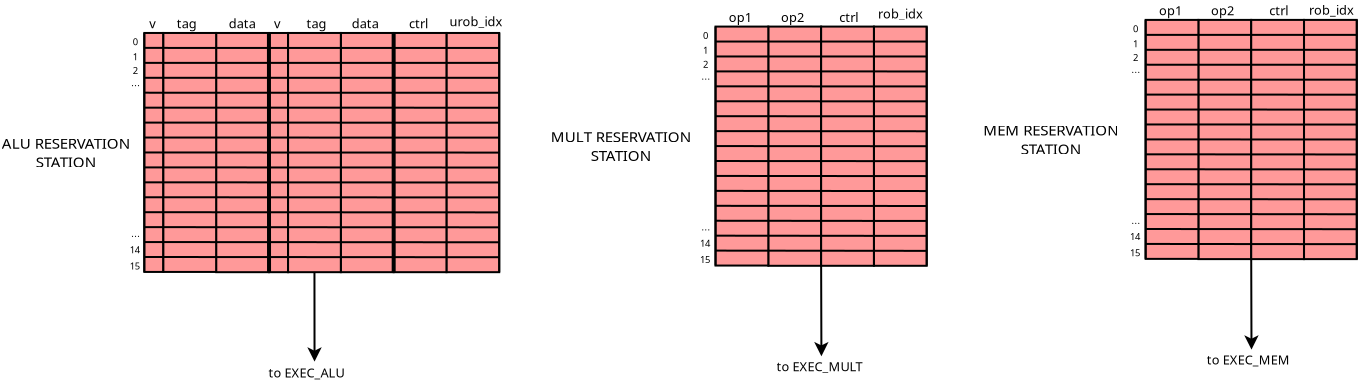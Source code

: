 <?xml version="1.0" encoding="UTF-8"?>
<dia:diagram xmlns:dia="http://www.lysator.liu.se/~alla/dia/">
  <dia:layer name="Background" visible="true" active="true">
    <dia:group>
      <dia:object type="Standard - Text" version="1" id="O0">
        <dia:attribute name="obj_pos">
          <dia:point val="12.098,14.814"/>
        </dia:attribute>
        <dia:attribute name="obj_bb">
          <dia:rectangle val="12.098,14.219;13.148,14.966"/>
        </dia:attribute>
        <dia:attribute name="text">
          <dia:composite type="text">
            <dia:attribute name="string">
              <dia:string>#tag#</dia:string>
            </dia:attribute>
            <dia:attribute name="font">
              <dia:font family="sans" style="0" name="Helvetica"/>
            </dia:attribute>
            <dia:attribute name="height">
              <dia:real val="0.8"/>
            </dia:attribute>
            <dia:attribute name="pos">
              <dia:point val="12.098,14.814"/>
            </dia:attribute>
            <dia:attribute name="color">
              <dia:color val="#000000"/>
            </dia:attribute>
            <dia:attribute name="alignment">
              <dia:enum val="0"/>
            </dia:attribute>
          </dia:composite>
        </dia:attribute>
        <dia:attribute name="valign">
          <dia:enum val="3"/>
        </dia:attribute>
      </dia:object>
      <dia:object type="Standard - Text" version="1" id="O1">
        <dia:attribute name="obj_pos">
          <dia:point val="10.73,14.814"/>
        </dia:attribute>
        <dia:attribute name="obj_bb">
          <dia:rectangle val="10.73,14.219;11.11,14.966"/>
        </dia:attribute>
        <dia:attribute name="text">
          <dia:composite type="text">
            <dia:attribute name="string">
              <dia:string>#v#</dia:string>
            </dia:attribute>
            <dia:attribute name="font">
              <dia:font family="sans" style="0" name="Helvetica"/>
            </dia:attribute>
            <dia:attribute name="height">
              <dia:real val="0.8"/>
            </dia:attribute>
            <dia:attribute name="pos">
              <dia:point val="10.73,14.814"/>
            </dia:attribute>
            <dia:attribute name="color">
              <dia:color val="#000000"/>
            </dia:attribute>
            <dia:attribute name="alignment">
              <dia:enum val="0"/>
            </dia:attribute>
          </dia:composite>
        </dia:attribute>
        <dia:attribute name="valign">
          <dia:enum val="3"/>
        </dia:attribute>
      </dia:object>
      <dia:object type="Standard - Text" version="1" id="O2">
        <dia:attribute name="obj_pos">
          <dia:point val="14.706,14.814"/>
        </dia:attribute>
        <dia:attribute name="obj_bb">
          <dia:rectangle val="14.706,14.219;16.149,14.966"/>
        </dia:attribute>
        <dia:attribute name="text">
          <dia:composite type="text">
            <dia:attribute name="string">
              <dia:string>#data#</dia:string>
            </dia:attribute>
            <dia:attribute name="font">
              <dia:font family="sans" style="0" name="Helvetica"/>
            </dia:attribute>
            <dia:attribute name="height">
              <dia:real val="0.8"/>
            </dia:attribute>
            <dia:attribute name="pos">
              <dia:point val="14.706,14.814"/>
            </dia:attribute>
            <dia:attribute name="color">
              <dia:color val="#000000"/>
            </dia:attribute>
            <dia:attribute name="alignment">
              <dia:enum val="0"/>
            </dia:attribute>
          </dia:composite>
        </dia:attribute>
        <dia:attribute name="valign">
          <dia:enum val="3"/>
        </dia:attribute>
      </dia:object>
      <dia:object type="Standard - Text" version="1" id="O3">
        <dia:attribute name="obj_pos">
          <dia:point val="16.965,14.814"/>
        </dia:attribute>
        <dia:attribute name="obj_bb">
          <dia:rectangle val="16.965,14.219;17.345,14.966"/>
        </dia:attribute>
        <dia:attribute name="text">
          <dia:composite type="text">
            <dia:attribute name="string">
              <dia:string>#v#</dia:string>
            </dia:attribute>
            <dia:attribute name="font">
              <dia:font family="sans" style="0" name="Helvetica"/>
            </dia:attribute>
            <dia:attribute name="height">
              <dia:real val="0.8"/>
            </dia:attribute>
            <dia:attribute name="pos">
              <dia:point val="16.965,14.814"/>
            </dia:attribute>
            <dia:attribute name="color">
              <dia:color val="#000000"/>
            </dia:attribute>
            <dia:attribute name="alignment">
              <dia:enum val="0"/>
            </dia:attribute>
          </dia:composite>
        </dia:attribute>
        <dia:attribute name="valign">
          <dia:enum val="3"/>
        </dia:attribute>
      </dia:object>
      <dia:object type="Standard - Text" version="1" id="O4">
        <dia:attribute name="obj_pos">
          <dia:point val="18.587,14.814"/>
        </dia:attribute>
        <dia:attribute name="obj_bb">
          <dia:rectangle val="18.587,14.219;19.637,14.966"/>
        </dia:attribute>
        <dia:attribute name="text">
          <dia:composite type="text">
            <dia:attribute name="string">
              <dia:string>#tag#</dia:string>
            </dia:attribute>
            <dia:attribute name="font">
              <dia:font family="sans" style="0" name="Helvetica"/>
            </dia:attribute>
            <dia:attribute name="height">
              <dia:real val="0.8"/>
            </dia:attribute>
            <dia:attribute name="pos">
              <dia:point val="18.587,14.814"/>
            </dia:attribute>
            <dia:attribute name="color">
              <dia:color val="#000000"/>
            </dia:attribute>
            <dia:attribute name="alignment">
              <dia:enum val="0"/>
            </dia:attribute>
          </dia:composite>
        </dia:attribute>
        <dia:attribute name="valign">
          <dia:enum val="3"/>
        </dia:attribute>
      </dia:object>
      <dia:object type="Standard - Text" version="1" id="O5">
        <dia:attribute name="obj_pos">
          <dia:point val="20.846,14.814"/>
        </dia:attribute>
        <dia:attribute name="obj_bb">
          <dia:rectangle val="20.846,14.219;22.288,14.966"/>
        </dia:attribute>
        <dia:attribute name="text">
          <dia:composite type="text">
            <dia:attribute name="string">
              <dia:string>#data#</dia:string>
            </dia:attribute>
            <dia:attribute name="font">
              <dia:font family="sans" style="0" name="Helvetica"/>
            </dia:attribute>
            <dia:attribute name="height">
              <dia:real val="0.8"/>
            </dia:attribute>
            <dia:attribute name="pos">
              <dia:point val="20.846,14.814"/>
            </dia:attribute>
            <dia:attribute name="color">
              <dia:color val="#000000"/>
            </dia:attribute>
            <dia:attribute name="alignment">
              <dia:enum val="0"/>
            </dia:attribute>
          </dia:composite>
        </dia:attribute>
        <dia:attribute name="valign">
          <dia:enum val="3"/>
        </dia:attribute>
      </dia:object>
      <dia:object type="Standard - Text" version="1" id="O6">
        <dia:attribute name="obj_pos">
          <dia:point val="23.708,14.814"/>
        </dia:attribute>
        <dia:attribute name="obj_bb">
          <dia:rectangle val="23.708,14.219;24.751,14.966"/>
        </dia:attribute>
        <dia:attribute name="text">
          <dia:composite type="text">
            <dia:attribute name="string">
              <dia:string>#ctrl#</dia:string>
            </dia:attribute>
            <dia:attribute name="font">
              <dia:font family="sans" style="0" name="Helvetica"/>
            </dia:attribute>
            <dia:attribute name="height">
              <dia:real val="0.8"/>
            </dia:attribute>
            <dia:attribute name="pos">
              <dia:point val="23.708,14.814"/>
            </dia:attribute>
            <dia:attribute name="color">
              <dia:color val="#000000"/>
            </dia:attribute>
            <dia:attribute name="alignment">
              <dia:enum val="0"/>
            </dia:attribute>
          </dia:composite>
        </dia:attribute>
        <dia:attribute name="valign">
          <dia:enum val="3"/>
        </dia:attribute>
      </dia:object>
      <dia:object type="Standard - Text" version="1" id="O7">
        <dia:attribute name="obj_pos">
          <dia:point val="25.738,14.713"/>
        </dia:attribute>
        <dia:attribute name="obj_bb">
          <dia:rectangle val="25.738,14.118;28.476,14.865"/>
        </dia:attribute>
        <dia:attribute name="text">
          <dia:composite type="text">
            <dia:attribute name="string">
              <dia:string>#urob_idx#</dia:string>
            </dia:attribute>
            <dia:attribute name="font">
              <dia:font family="sans" style="0" name="Helvetica"/>
            </dia:attribute>
            <dia:attribute name="height">
              <dia:real val="0.8"/>
            </dia:attribute>
            <dia:attribute name="pos">
              <dia:point val="25.738,14.713"/>
            </dia:attribute>
            <dia:attribute name="color">
              <dia:color val="#000000"/>
            </dia:attribute>
            <dia:attribute name="alignment">
              <dia:enum val="0"/>
            </dia:attribute>
          </dia:composite>
        </dia:attribute>
        <dia:attribute name="valign">
          <dia:enum val="3"/>
        </dia:attribute>
      </dia:object>
      <dia:object type="Standard - Text" version="1" id="O8">
        <dia:attribute name="obj_pos">
          <dia:point val="26.317,14.782"/>
        </dia:attribute>
        <dia:attribute name="obj_bb">
          <dia:rectangle val="26.317,14.187;26.317,14.935"/>
        </dia:attribute>
        <dia:attribute name="text">
          <dia:composite type="text">
            <dia:attribute name="string">
              <dia:string>##</dia:string>
            </dia:attribute>
            <dia:attribute name="font">
              <dia:font family="sans" style="0" name="Helvetica"/>
            </dia:attribute>
            <dia:attribute name="height">
              <dia:real val="0.8"/>
            </dia:attribute>
            <dia:attribute name="pos">
              <dia:point val="26.317,14.782"/>
            </dia:attribute>
            <dia:attribute name="color">
              <dia:color val="#000000"/>
            </dia:attribute>
            <dia:attribute name="alignment">
              <dia:enum val="0"/>
            </dia:attribute>
          </dia:composite>
        </dia:attribute>
        <dia:attribute name="valign">
          <dia:enum val="3"/>
        </dia:attribute>
      </dia:object>
      <dia:object type="Standard - Text" version="1" id="O9">
        <dia:attribute name="obj_pos">
          <dia:point val="6.659,17.295"/>
        </dia:attribute>
        <dia:attribute name="obj_bb">
          <dia:rectangle val="6.659,16.7;6.659,17.448"/>
        </dia:attribute>
        <dia:attribute name="text">
          <dia:composite type="text">
            <dia:attribute name="string">
              <dia:string>##</dia:string>
            </dia:attribute>
            <dia:attribute name="font">
              <dia:font family="sans" style="0" name="Helvetica"/>
            </dia:attribute>
            <dia:attribute name="height">
              <dia:real val="0.8"/>
            </dia:attribute>
            <dia:attribute name="pos">
              <dia:point val="6.659,17.295"/>
            </dia:attribute>
            <dia:attribute name="color">
              <dia:color val="#000000"/>
            </dia:attribute>
            <dia:attribute name="alignment">
              <dia:enum val="0"/>
            </dia:attribute>
          </dia:composite>
        </dia:attribute>
        <dia:attribute name="valign">
          <dia:enum val="3"/>
        </dia:attribute>
      </dia:object>
      <dia:object type="Standard - Box" version="0" id="O10">
        <dia:attribute name="obj_pos">
          <dia:point val="16.715,15.049"/>
        </dia:attribute>
        <dia:attribute name="obj_bb">
          <dia:rectangle val="16.666,14.999;17.715,27.059"/>
        </dia:attribute>
        <dia:attribute name="elem_corner">
          <dia:point val="16.715,15.049"/>
        </dia:attribute>
        <dia:attribute name="elem_width">
          <dia:real val="0.949"/>
        </dia:attribute>
        <dia:attribute name="elem_height">
          <dia:real val="11.96"/>
        </dia:attribute>
        <dia:attribute name="border_width">
          <dia:real val="0.1"/>
        </dia:attribute>
        <dia:attribute name="inner_color">
          <dia:color val="#ff9999"/>
        </dia:attribute>
        <dia:attribute name="show_background">
          <dia:boolean val="true"/>
        </dia:attribute>
      </dia:object>
      <dia:object type="Standard - Box" version="0" id="O11">
        <dia:attribute name="obj_pos">
          <dia:point val="10.478,15.048"/>
        </dia:attribute>
        <dia:attribute name="obj_bb">
          <dia:rectangle val="10.428,14.998;11.477,27.047"/>
        </dia:attribute>
        <dia:attribute name="elem_corner">
          <dia:point val="10.478,15.048"/>
        </dia:attribute>
        <dia:attribute name="elem_width">
          <dia:real val="0.949"/>
        </dia:attribute>
        <dia:attribute name="elem_height">
          <dia:real val="11.949"/>
        </dia:attribute>
        <dia:attribute name="border_width">
          <dia:real val="0.1"/>
        </dia:attribute>
        <dia:attribute name="inner_color">
          <dia:color val="#ff9999"/>
        </dia:attribute>
        <dia:attribute name="show_background">
          <dia:boolean val="true"/>
        </dia:attribute>
      </dia:object>
      <dia:object type="Standard - Box" version="0" id="O12">
        <dia:attribute name="obj_pos">
          <dia:point val="25.587,15.048"/>
        </dia:attribute>
        <dia:attribute name="obj_bb">
          <dia:rectangle val="25.538,14.998;28.275,27.059"/>
        </dia:attribute>
        <dia:attribute name="elem_corner">
          <dia:point val="25.587,15.048"/>
        </dia:attribute>
        <dia:attribute name="elem_width">
          <dia:real val="2.638"/>
        </dia:attribute>
        <dia:attribute name="elem_height">
          <dia:real val="11.961"/>
        </dia:attribute>
        <dia:attribute name="border_width">
          <dia:real val="0.1"/>
        </dia:attribute>
        <dia:attribute name="inner_color">
          <dia:color val="#ff9999"/>
        </dia:attribute>
        <dia:attribute name="show_background">
          <dia:boolean val="true"/>
        </dia:attribute>
      </dia:object>
      <dia:object type="Standard - Box" version="0" id="O13">
        <dia:attribute name="obj_pos">
          <dia:point val="22.947,15.048"/>
        </dia:attribute>
        <dia:attribute name="obj_bb">
          <dia:rectangle val="22.897,14.998;25.635,27.059"/>
        </dia:attribute>
        <dia:attribute name="elem_corner">
          <dia:point val="22.947,15.048"/>
        </dia:attribute>
        <dia:attribute name="elem_width">
          <dia:real val="2.638"/>
        </dia:attribute>
        <dia:attribute name="elem_height">
          <dia:real val="11.961"/>
        </dia:attribute>
        <dia:attribute name="border_width">
          <dia:real val="0.1"/>
        </dia:attribute>
        <dia:attribute name="inner_color">
          <dia:color val="#ff9999"/>
        </dia:attribute>
        <dia:attribute name="show_background">
          <dia:boolean val="true"/>
        </dia:attribute>
      </dia:object>
      <dia:object type="Standard - Box" version="0" id="O14">
        <dia:attribute name="obj_pos">
          <dia:point val="14.072,15.048"/>
        </dia:attribute>
        <dia:attribute name="obj_bb">
          <dia:rectangle val="14.022,14.998;16.76,27.059"/>
        </dia:attribute>
        <dia:attribute name="elem_corner">
          <dia:point val="14.072,15.048"/>
        </dia:attribute>
        <dia:attribute name="elem_width">
          <dia:real val="2.638"/>
        </dia:attribute>
        <dia:attribute name="elem_height">
          <dia:real val="11.961"/>
        </dia:attribute>
        <dia:attribute name="border_width">
          <dia:real val="0.1"/>
        </dia:attribute>
        <dia:attribute name="inner_color">
          <dia:color val="#ff9999"/>
        </dia:attribute>
        <dia:attribute name="show_background">
          <dia:boolean val="true"/>
        </dia:attribute>
      </dia:object>
      <dia:object type="Standard - Box" version="0" id="O15">
        <dia:attribute name="obj_pos">
          <dia:point val="11.432,15.048"/>
        </dia:attribute>
        <dia:attribute name="obj_bb">
          <dia:rectangle val="11.382,14.998;14.12,27.047"/>
        </dia:attribute>
        <dia:attribute name="elem_corner">
          <dia:point val="11.432,15.048"/>
        </dia:attribute>
        <dia:attribute name="elem_width">
          <dia:real val="2.638"/>
        </dia:attribute>
        <dia:attribute name="elem_height">
          <dia:real val="11.949"/>
        </dia:attribute>
        <dia:attribute name="border_width">
          <dia:real val="0.1"/>
        </dia:attribute>
        <dia:attribute name="inner_color">
          <dia:color val="#ff9999"/>
        </dia:attribute>
        <dia:attribute name="show_background">
          <dia:boolean val="true"/>
        </dia:attribute>
      </dia:object>
      <dia:object type="Standard - Box" version="0" id="O16">
        <dia:attribute name="obj_pos">
          <dia:point val="20.307,15.048"/>
        </dia:attribute>
        <dia:attribute name="obj_bb">
          <dia:rectangle val="20.257,14.998;22.995,27.059"/>
        </dia:attribute>
        <dia:attribute name="elem_corner">
          <dia:point val="20.307,15.048"/>
        </dia:attribute>
        <dia:attribute name="elem_width">
          <dia:real val="2.638"/>
        </dia:attribute>
        <dia:attribute name="elem_height">
          <dia:real val="11.961"/>
        </dia:attribute>
        <dia:attribute name="border_width">
          <dia:real val="0.1"/>
        </dia:attribute>
        <dia:attribute name="inner_color">
          <dia:color val="#ff9999"/>
        </dia:attribute>
        <dia:attribute name="show_background">
          <dia:boolean val="true"/>
        </dia:attribute>
      </dia:object>
      <dia:object type="Standard - Box" version="0" id="O17">
        <dia:attribute name="obj_pos">
          <dia:point val="17.667,15.048"/>
        </dia:attribute>
        <dia:attribute name="obj_bb">
          <dia:rectangle val="17.617,14.998;20.355,27.059"/>
        </dia:attribute>
        <dia:attribute name="elem_corner">
          <dia:point val="17.667,15.048"/>
        </dia:attribute>
        <dia:attribute name="elem_width">
          <dia:real val="2.638"/>
        </dia:attribute>
        <dia:attribute name="elem_height">
          <dia:real val="11.961"/>
        </dia:attribute>
        <dia:attribute name="border_width">
          <dia:real val="0.1"/>
        </dia:attribute>
        <dia:attribute name="inner_color">
          <dia:color val="#ff9999"/>
        </dia:attribute>
        <dia:attribute name="show_background">
          <dia:boolean val="true"/>
        </dia:attribute>
      </dia:object>
      <dia:object type="Standard - Line" version="0" id="O18">
        <dia:attribute name="obj_pos">
          <dia:point val="16.715,27.009"/>
        </dia:attribute>
        <dia:attribute name="obj_bb">
          <dia:rectangle val="16.61,14.948;16.816,27.109"/>
        </dia:attribute>
        <dia:attribute name="conn_endpoints">
          <dia:point val="16.715,27.009"/>
          <dia:point val="16.71,15.048"/>
        </dia:attribute>
        <dia:attribute name="numcp">
          <dia:int val="1"/>
        </dia:attribute>
        <dia:attribute name="line_width">
          <dia:real val="0.2"/>
        </dia:attribute>
        <dia:connections>
          <dia:connection handle="0" to="O10" connection="5"/>
          <dia:connection handle="1" to="O14" connection="2"/>
        </dia:connections>
      </dia:object>
      <dia:object type="Standard - Line" version="0" id="O19">
        <dia:attribute name="obj_pos">
          <dia:point val="22.947,27.009"/>
        </dia:attribute>
        <dia:attribute name="obj_bb">
          <dia:rectangle val="22.845,14.948;23.047,27.109"/>
        </dia:attribute>
        <dia:attribute name="conn_endpoints">
          <dia:point val="22.947,27.009"/>
          <dia:point val="22.945,15.048"/>
        </dia:attribute>
        <dia:attribute name="numcp">
          <dia:int val="1"/>
        </dia:attribute>
        <dia:attribute name="line_width">
          <dia:real val="0.2"/>
        </dia:attribute>
        <dia:connections>
          <dia:connection handle="0" to="O13" connection="5"/>
          <dia:connection handle="1" to="O16" connection="2"/>
        </dia:connections>
      </dia:object>
      <dia:object type="Standard - Line" version="0" id="O20">
        <dia:attribute name="obj_pos">
          <dia:point val="10.478,15.048"/>
        </dia:attribute>
        <dia:attribute name="obj_bb">
          <dia:rectangle val="10.428,14.998;10.528,27.047"/>
        </dia:attribute>
        <dia:attribute name="conn_endpoints">
          <dia:point val="10.478,15.048"/>
          <dia:point val="10.478,26.997"/>
        </dia:attribute>
        <dia:attribute name="numcp">
          <dia:int val="15"/>
        </dia:attribute>
        <dia:connections>
          <dia:connection handle="0" to="O11" connection="0"/>
          <dia:connection handle="1" to="O11" connection="5"/>
        </dia:connections>
      </dia:object>
      <dia:object type="Standard - Line" version="0" id="O21">
        <dia:attribute name="obj_pos">
          <dia:point val="28.225,15.048"/>
        </dia:attribute>
        <dia:attribute name="obj_bb">
          <dia:rectangle val="28.175,14.998;28.275,27.059"/>
        </dia:attribute>
        <dia:attribute name="conn_endpoints">
          <dia:point val="28.225,15.048"/>
          <dia:point val="28.225,27.009"/>
        </dia:attribute>
        <dia:attribute name="numcp">
          <dia:int val="15"/>
        </dia:attribute>
        <dia:connections>
          <dia:connection handle="0" to="O12" connection="2"/>
          <dia:connection handle="1" to="O12" connection="7"/>
        </dia:connections>
      </dia:object>
      <dia:object type="Standard - Line" version="0" id="O22">
        <dia:attribute name="obj_pos">
          <dia:point val="10.478,15.795"/>
        </dia:attribute>
        <dia:attribute name="obj_bb">
          <dia:rectangle val="10.428,15.745;28.275,15.846"/>
        </dia:attribute>
        <dia:attribute name="conn_endpoints">
          <dia:point val="10.478,15.795"/>
          <dia:point val="28.225,15.796"/>
        </dia:attribute>
        <dia:attribute name="numcp">
          <dia:int val="1"/>
        </dia:attribute>
        <dia:connections>
          <dia:connection handle="0" to="O20" connection="0"/>
          <dia:connection handle="1" to="O21" connection="0"/>
        </dia:connections>
      </dia:object>
      <dia:object type="Standard - Line" version="0" id="O23">
        <dia:attribute name="obj_pos">
          <dia:point val="10.478,16.542"/>
        </dia:attribute>
        <dia:attribute name="obj_bb">
          <dia:rectangle val="10.428,16.492;28.275,16.593"/>
        </dia:attribute>
        <dia:attribute name="conn_endpoints">
          <dia:point val="10.478,16.542"/>
          <dia:point val="28.225,16.544"/>
        </dia:attribute>
        <dia:attribute name="numcp">
          <dia:int val="1"/>
        </dia:attribute>
        <dia:connections>
          <dia:connection handle="0" to="O20" connection="1"/>
          <dia:connection handle="1" to="O21" connection="1"/>
        </dia:connections>
      </dia:object>
      <dia:object type="Standard - Line" version="0" id="O24">
        <dia:attribute name="obj_pos">
          <dia:point val="10.478,17.289"/>
        </dia:attribute>
        <dia:attribute name="obj_bb">
          <dia:rectangle val="10.428,17.239;28.275,17.341"/>
        </dia:attribute>
        <dia:attribute name="conn_endpoints">
          <dia:point val="10.478,17.289"/>
          <dia:point val="28.225,17.291"/>
        </dia:attribute>
        <dia:attribute name="numcp">
          <dia:int val="1"/>
        </dia:attribute>
        <dia:connections>
          <dia:connection handle="0" to="O20" connection="2"/>
          <dia:connection handle="1" to="O21" connection="2"/>
        </dia:connections>
      </dia:object>
      <dia:object type="Standard - Line" version="0" id="O25">
        <dia:attribute name="obj_pos">
          <dia:point val="10.478,18.035"/>
        </dia:attribute>
        <dia:attribute name="obj_bb">
          <dia:rectangle val="10.428,17.985;28.275,18.088"/>
        </dia:attribute>
        <dia:attribute name="conn_endpoints">
          <dia:point val="10.478,18.035"/>
          <dia:point val="28.225,18.038"/>
        </dia:attribute>
        <dia:attribute name="numcp">
          <dia:int val="1"/>
        </dia:attribute>
        <dia:connections>
          <dia:connection handle="0" to="O20" connection="3"/>
          <dia:connection handle="1" to="O21" connection="3"/>
        </dia:connections>
      </dia:object>
      <dia:object type="Standard - Line" version="0" id="O26">
        <dia:attribute name="obj_pos">
          <dia:point val="10.478,18.782"/>
        </dia:attribute>
        <dia:attribute name="obj_bb">
          <dia:rectangle val="10.428,18.732;28.275,18.836"/>
        </dia:attribute>
        <dia:attribute name="conn_endpoints">
          <dia:point val="10.478,18.782"/>
          <dia:point val="28.225,18.786"/>
        </dia:attribute>
        <dia:attribute name="numcp">
          <dia:int val="1"/>
        </dia:attribute>
        <dia:connections>
          <dia:connection handle="0" to="O20" connection="4"/>
          <dia:connection handle="1" to="O21" connection="4"/>
        </dia:connections>
      </dia:object>
      <dia:object type="Standard - Line" version="0" id="O27">
        <dia:attribute name="obj_pos">
          <dia:point val="10.478,19.529"/>
        </dia:attribute>
        <dia:attribute name="obj_bb">
          <dia:rectangle val="10.428,19.479;28.275,19.584"/>
        </dia:attribute>
        <dia:attribute name="conn_endpoints">
          <dia:point val="10.478,19.529"/>
          <dia:point val="28.225,19.534"/>
        </dia:attribute>
        <dia:attribute name="numcp">
          <dia:int val="1"/>
        </dia:attribute>
        <dia:connections>
          <dia:connection handle="0" to="O20" connection="5"/>
          <dia:connection handle="1" to="O21" connection="5"/>
        </dia:connections>
      </dia:object>
      <dia:object type="Standard - Line" version="0" id="O28">
        <dia:attribute name="obj_pos">
          <dia:point val="10.478,20.276"/>
        </dia:attribute>
        <dia:attribute name="obj_bb">
          <dia:rectangle val="10.428,20.226;28.275,20.331"/>
        </dia:attribute>
        <dia:attribute name="conn_endpoints">
          <dia:point val="10.478,20.276"/>
          <dia:point val="28.225,20.281"/>
        </dia:attribute>
        <dia:attribute name="numcp">
          <dia:int val="1"/>
        </dia:attribute>
        <dia:connections>
          <dia:connection handle="0" to="O20" connection="6"/>
          <dia:connection handle="1" to="O21" connection="6"/>
        </dia:connections>
      </dia:object>
      <dia:object type="Standard - Line" version="0" id="O29">
        <dia:attribute name="obj_pos">
          <dia:point val="10.478,21.023"/>
        </dia:attribute>
        <dia:attribute name="obj_bb">
          <dia:rectangle val="10.428,20.973;28.275,21.079"/>
        </dia:attribute>
        <dia:attribute name="conn_endpoints">
          <dia:point val="10.478,21.023"/>
          <dia:point val="28.225,21.029"/>
        </dia:attribute>
        <dia:attribute name="numcp">
          <dia:int val="1"/>
        </dia:attribute>
        <dia:connections>
          <dia:connection handle="0" to="O11" connection="3"/>
          <dia:connection handle="1" to="O12" connection="4"/>
        </dia:connections>
      </dia:object>
      <dia:object type="Standard - Line" version="0" id="O30">
        <dia:attribute name="obj_pos">
          <dia:point val="10.478,21.77"/>
        </dia:attribute>
        <dia:attribute name="obj_bb">
          <dia:rectangle val="10.428,21.719;28.275,21.826"/>
        </dia:attribute>
        <dia:attribute name="conn_endpoints">
          <dia:point val="10.478,21.77"/>
          <dia:point val="28.225,21.776"/>
        </dia:attribute>
        <dia:attribute name="numcp">
          <dia:int val="1"/>
        </dia:attribute>
        <dia:connections>
          <dia:connection handle="0" to="O20" connection="8"/>
          <dia:connection handle="1" to="O21" connection="8"/>
        </dia:connections>
      </dia:object>
      <dia:object type="Standard - Line" version="0" id="O31">
        <dia:attribute name="obj_pos">
          <dia:point val="10.478,22.516"/>
        </dia:attribute>
        <dia:attribute name="obj_bb">
          <dia:rectangle val="10.428,22.466;28.275,22.574"/>
        </dia:attribute>
        <dia:attribute name="conn_endpoints">
          <dia:point val="10.478,22.516"/>
          <dia:point val="28.225,22.524"/>
        </dia:attribute>
        <dia:attribute name="numcp">
          <dia:int val="1"/>
        </dia:attribute>
        <dia:connections>
          <dia:connection handle="0" to="O20" connection="9"/>
          <dia:connection handle="1" to="O21" connection="9"/>
        </dia:connections>
      </dia:object>
      <dia:object type="Standard - Line" version="0" id="O32">
        <dia:attribute name="obj_pos">
          <dia:point val="10.478,23.263"/>
        </dia:attribute>
        <dia:attribute name="obj_bb">
          <dia:rectangle val="10.428,23.213;28.275,23.321"/>
        </dia:attribute>
        <dia:attribute name="conn_endpoints">
          <dia:point val="10.478,23.263"/>
          <dia:point val="28.225,23.271"/>
        </dia:attribute>
        <dia:attribute name="numcp">
          <dia:int val="1"/>
        </dia:attribute>
        <dia:connections>
          <dia:connection handle="0" to="O20" connection="10"/>
          <dia:connection handle="1" to="O21" connection="10"/>
        </dia:connections>
      </dia:object>
      <dia:object type="Standard - Line" version="0" id="O33">
        <dia:attribute name="obj_pos">
          <dia:point val="10.478,24.01"/>
        </dia:attribute>
        <dia:attribute name="obj_bb">
          <dia:rectangle val="10.428,23.96;28.275,24.069"/>
        </dia:attribute>
        <dia:attribute name="conn_endpoints">
          <dia:point val="10.478,24.01"/>
          <dia:point val="28.225,24.019"/>
        </dia:attribute>
        <dia:attribute name="numcp">
          <dia:int val="1"/>
        </dia:attribute>
        <dia:connections>
          <dia:connection handle="0" to="O20" connection="11"/>
          <dia:connection handle="1" to="O21" connection="11"/>
        </dia:connections>
      </dia:object>
      <dia:object type="Standard - Line" version="0" id="O34">
        <dia:attribute name="obj_pos">
          <dia:point val="10.478,24.757"/>
        </dia:attribute>
        <dia:attribute name="obj_bb">
          <dia:rectangle val="10.428,24.707;28.275,24.816"/>
        </dia:attribute>
        <dia:attribute name="conn_endpoints">
          <dia:point val="10.478,24.757"/>
          <dia:point val="28.225,24.766"/>
        </dia:attribute>
        <dia:attribute name="numcp">
          <dia:int val="1"/>
        </dia:attribute>
        <dia:connections>
          <dia:connection handle="0" to="O20" connection="12"/>
          <dia:connection handle="1" to="O21" connection="12"/>
        </dia:connections>
      </dia:object>
      <dia:object type="Standard - Line" version="0" id="O35">
        <dia:attribute name="obj_pos">
          <dia:point val="10.478,25.503"/>
        </dia:attribute>
        <dia:attribute name="obj_bb">
          <dia:rectangle val="10.428,25.453;28.275,25.564"/>
        </dia:attribute>
        <dia:attribute name="conn_endpoints">
          <dia:point val="10.478,25.503"/>
          <dia:point val="28.225,25.514"/>
        </dia:attribute>
        <dia:attribute name="numcp">
          <dia:int val="1"/>
        </dia:attribute>
        <dia:connections>
          <dia:connection handle="0" to="O20" connection="13"/>
          <dia:connection handle="1" to="O21" connection="13"/>
        </dia:connections>
      </dia:object>
      <dia:object type="Standard - Line" version="0" id="O36">
        <dia:attribute name="obj_pos">
          <dia:point val="10.478,26.25"/>
        </dia:attribute>
        <dia:attribute name="obj_bb">
          <dia:rectangle val="10.428,26.2;28.275,26.311"/>
        </dia:attribute>
        <dia:attribute name="conn_endpoints">
          <dia:point val="10.478,26.25"/>
          <dia:point val="28.225,26.261"/>
        </dia:attribute>
        <dia:attribute name="numcp">
          <dia:int val="1"/>
        </dia:attribute>
        <dia:connections>
          <dia:connection handle="0" to="O20" connection="14"/>
          <dia:connection handle="1" to="O21" connection="14"/>
        </dia:connections>
      </dia:object>
      <dia:object type="Standard - Text" version="1" id="O37">
        <dia:attribute name="obj_pos">
          <dia:point val="9.897,15.662"/>
        </dia:attribute>
        <dia:attribute name="obj_bb">
          <dia:rectangle val="9.897,15.225;10.197,15.775"/>
        </dia:attribute>
        <dia:attribute name="text">
          <dia:composite type="text">
            <dia:attribute name="string">
              <dia:string>#0#</dia:string>
            </dia:attribute>
            <dia:attribute name="font">
              <dia:font family="sans" style="0" name="Helvetica"/>
            </dia:attribute>
            <dia:attribute name="height">
              <dia:real val="0.588"/>
            </dia:attribute>
            <dia:attribute name="pos">
              <dia:point val="9.897,15.662"/>
            </dia:attribute>
            <dia:attribute name="color">
              <dia:color val="#000000"/>
            </dia:attribute>
            <dia:attribute name="alignment">
              <dia:enum val="0"/>
            </dia:attribute>
          </dia:composite>
        </dia:attribute>
        <dia:attribute name="valign">
          <dia:enum val="3"/>
        </dia:attribute>
      </dia:object>
      <dia:object type="Standard - Text" version="1" id="O38">
        <dia:attribute name="obj_pos">
          <dia:point val="9.897,16.41"/>
        </dia:attribute>
        <dia:attribute name="obj_bb">
          <dia:rectangle val="9.897,15.972;10.197,16.522"/>
        </dia:attribute>
        <dia:attribute name="text">
          <dia:composite type="text">
            <dia:attribute name="string">
              <dia:string>#1#</dia:string>
            </dia:attribute>
            <dia:attribute name="font">
              <dia:font family="sans" style="0" name="Helvetica"/>
            </dia:attribute>
            <dia:attribute name="height">
              <dia:real val="0.588"/>
            </dia:attribute>
            <dia:attribute name="pos">
              <dia:point val="9.897,16.41"/>
            </dia:attribute>
            <dia:attribute name="color">
              <dia:color val="#000000"/>
            </dia:attribute>
            <dia:attribute name="alignment">
              <dia:enum val="0"/>
            </dia:attribute>
          </dia:composite>
        </dia:attribute>
        <dia:attribute name="valign">
          <dia:enum val="3"/>
        </dia:attribute>
      </dia:object>
      <dia:object type="Standard - Text" version="1" id="O39">
        <dia:attribute name="obj_pos">
          <dia:point val="9.897,17.101"/>
        </dia:attribute>
        <dia:attribute name="obj_bb">
          <dia:rectangle val="9.897,16.664;10.197,17.214"/>
        </dia:attribute>
        <dia:attribute name="text">
          <dia:composite type="text">
            <dia:attribute name="string">
              <dia:string>#2#</dia:string>
            </dia:attribute>
            <dia:attribute name="font">
              <dia:font family="sans" style="0" name="Helvetica"/>
            </dia:attribute>
            <dia:attribute name="height">
              <dia:real val="0.588"/>
            </dia:attribute>
            <dia:attribute name="pos">
              <dia:point val="9.897,17.101"/>
            </dia:attribute>
            <dia:attribute name="color">
              <dia:color val="#000000"/>
            </dia:attribute>
            <dia:attribute name="alignment">
              <dia:enum val="0"/>
            </dia:attribute>
          </dia:composite>
        </dia:attribute>
        <dia:attribute name="valign">
          <dia:enum val="3"/>
        </dia:attribute>
      </dia:object>
      <dia:object type="Standard - Text" version="1" id="O40">
        <dia:attribute name="obj_pos">
          <dia:point val="9.747,26.056"/>
        </dia:attribute>
        <dia:attribute name="obj_bb">
          <dia:rectangle val="9.747,25.619;10.347,26.169"/>
        </dia:attribute>
        <dia:attribute name="text">
          <dia:composite type="text">
            <dia:attribute name="string">
              <dia:string>#14#</dia:string>
            </dia:attribute>
            <dia:attribute name="font">
              <dia:font family="sans" style="0" name="Helvetica"/>
            </dia:attribute>
            <dia:attribute name="height">
              <dia:real val="0.588"/>
            </dia:attribute>
            <dia:attribute name="pos">
              <dia:point val="9.747,26.056"/>
            </dia:attribute>
            <dia:attribute name="color">
              <dia:color val="#000000"/>
            </dia:attribute>
            <dia:attribute name="alignment">
              <dia:enum val="0"/>
            </dia:attribute>
          </dia:composite>
        </dia:attribute>
        <dia:attribute name="valign">
          <dia:enum val="3"/>
        </dia:attribute>
      </dia:object>
      <dia:object type="Standard - Text" version="1" id="O41">
        <dia:attribute name="obj_pos">
          <dia:point val="9.747,26.869"/>
        </dia:attribute>
        <dia:attribute name="obj_bb">
          <dia:rectangle val="9.747,26.432;10.347,26.982"/>
        </dia:attribute>
        <dia:attribute name="text">
          <dia:composite type="text">
            <dia:attribute name="string">
              <dia:string>#15#</dia:string>
            </dia:attribute>
            <dia:attribute name="font">
              <dia:font family="sans" style="0" name="Helvetica"/>
            </dia:attribute>
            <dia:attribute name="height">
              <dia:real val="0.588"/>
            </dia:attribute>
            <dia:attribute name="pos">
              <dia:point val="9.747,26.869"/>
            </dia:attribute>
            <dia:attribute name="color">
              <dia:color val="#000000"/>
            </dia:attribute>
            <dia:attribute name="alignment">
              <dia:enum val="0"/>
            </dia:attribute>
          </dia:composite>
        </dia:attribute>
        <dia:attribute name="valign">
          <dia:enum val="3"/>
        </dia:attribute>
      </dia:object>
      <dia:object type="Standard - Text" version="1" id="O42">
        <dia:attribute name="obj_pos">
          <dia:point val="9.822,25.247"/>
        </dia:attribute>
        <dia:attribute name="obj_bb">
          <dia:rectangle val="9.822,24.81;10.272,25.36"/>
        </dia:attribute>
        <dia:attribute name="text">
          <dia:composite type="text">
            <dia:attribute name="string">
              <dia:string>#...#</dia:string>
            </dia:attribute>
            <dia:attribute name="font">
              <dia:font family="sans" style="0" name="Helvetica"/>
            </dia:attribute>
            <dia:attribute name="height">
              <dia:real val="0.588"/>
            </dia:attribute>
            <dia:attribute name="pos">
              <dia:point val="9.822,25.247"/>
            </dia:attribute>
            <dia:attribute name="color">
              <dia:color val="#000000"/>
            </dia:attribute>
            <dia:attribute name="alignment">
              <dia:enum val="0"/>
            </dia:attribute>
          </dia:composite>
        </dia:attribute>
        <dia:attribute name="valign">
          <dia:enum val="3"/>
        </dia:attribute>
      </dia:object>
      <dia:object type="Standard - Text" version="1" id="O43">
        <dia:attribute name="obj_pos">
          <dia:point val="9.822,17.707"/>
        </dia:attribute>
        <dia:attribute name="obj_bb">
          <dia:rectangle val="9.822,17.269;10.272,17.819"/>
        </dia:attribute>
        <dia:attribute name="text">
          <dia:composite type="text">
            <dia:attribute name="string">
              <dia:string>#...#</dia:string>
            </dia:attribute>
            <dia:attribute name="font">
              <dia:font family="sans" style="0" name="Helvetica"/>
            </dia:attribute>
            <dia:attribute name="height">
              <dia:real val="0.588"/>
            </dia:attribute>
            <dia:attribute name="pos">
              <dia:point val="9.822,17.707"/>
            </dia:attribute>
            <dia:attribute name="color">
              <dia:color val="#000000"/>
            </dia:attribute>
            <dia:attribute name="alignment">
              <dia:enum val="0"/>
            </dia:attribute>
          </dia:composite>
        </dia:attribute>
        <dia:attribute name="valign">
          <dia:enum val="3"/>
        </dia:attribute>
      </dia:object>
      <dia:object type="Standard - Line" version="0" id="O44">
        <dia:attribute name="obj_pos">
          <dia:point val="18.986,27.009"/>
        </dia:attribute>
        <dia:attribute name="obj_bb">
          <dia:rectangle val="18.628,26.959;19.351,31.592"/>
        </dia:attribute>
        <dia:attribute name="conn_endpoints">
          <dia:point val="18.986,27.009"/>
          <dia:point val="18.99,31.48"/>
        </dia:attribute>
        <dia:attribute name="numcp">
          <dia:int val="1"/>
        </dia:attribute>
        <dia:attribute name="end_arrow">
          <dia:enum val="22"/>
        </dia:attribute>
        <dia:attribute name="end_arrow_length">
          <dia:real val="0.5"/>
        </dia:attribute>
        <dia:attribute name="end_arrow_width">
          <dia:real val="0.5"/>
        </dia:attribute>
        <dia:connections>
          <dia:connection handle="0" to="O17" connection="6"/>
        </dia:connections>
      </dia:object>
      <dia:object type="Standard - Text" version="1" id="O45">
        <dia:attribute name="obj_pos">
          <dia:point val="16.69,32.279"/>
        </dia:attribute>
        <dia:attribute name="obj_bb">
          <dia:rectangle val="16.69,31.684;20.78,32.431"/>
        </dia:attribute>
        <dia:attribute name="text">
          <dia:composite type="text">
            <dia:attribute name="string">
              <dia:string>#to EXEC_ALU#</dia:string>
            </dia:attribute>
            <dia:attribute name="font">
              <dia:font family="sans" style="0" name="Helvetica"/>
            </dia:attribute>
            <dia:attribute name="height">
              <dia:real val="0.8"/>
            </dia:attribute>
            <dia:attribute name="pos">
              <dia:point val="16.69,32.279"/>
            </dia:attribute>
            <dia:attribute name="color">
              <dia:color val="#000000"/>
            </dia:attribute>
            <dia:attribute name="alignment">
              <dia:enum val="0"/>
            </dia:attribute>
          </dia:composite>
        </dia:attribute>
        <dia:attribute name="valign">
          <dia:enum val="3"/>
        </dia:attribute>
      </dia:object>
      <dia:object type="Standard - Text" version="1" id="O46">
        <dia:attribute name="obj_pos">
          <dia:point val="6.552,20.831"/>
        </dia:attribute>
        <dia:attribute name="obj_bb">
          <dia:rectangle val="3.111,20.131;9.994,21.952"/>
        </dia:attribute>
        <dia:attribute name="text">
          <dia:composite type="text">
            <dia:attribute name="string">
              <dia:string>#ALU RESERVATION
STATION#</dia:string>
            </dia:attribute>
            <dia:attribute name="font">
              <dia:font family="sans" style="0" name="Helvetica"/>
            </dia:attribute>
            <dia:attribute name="height">
              <dia:real val="0.941"/>
            </dia:attribute>
            <dia:attribute name="pos">
              <dia:point val="6.552,20.831"/>
            </dia:attribute>
            <dia:attribute name="color">
              <dia:color val="#000000"/>
            </dia:attribute>
            <dia:attribute name="alignment">
              <dia:enum val="1"/>
            </dia:attribute>
          </dia:composite>
        </dia:attribute>
        <dia:attribute name="valign">
          <dia:enum val="3"/>
        </dia:attribute>
      </dia:object>
    </dia:group>
    <dia:group>
      <dia:object type="Standard - Text" version="1" id="O47">
        <dia:attribute name="obj_pos">
          <dia:point val="39.705,14.495"/>
        </dia:attribute>
        <dia:attribute name="obj_bb">
          <dia:rectangle val="39.705,13.881;40.931,14.685"/>
        </dia:attribute>
        <dia:attribute name="text">
          <dia:composite type="text">
            <dia:attribute name="string">
              <dia:string>#op1#</dia:string>
            </dia:attribute>
            <dia:attribute name="font">
              <dia:font family="sans" style="0" name="Helvetica"/>
            </dia:attribute>
            <dia:attribute name="height">
              <dia:real val="0.8"/>
            </dia:attribute>
            <dia:attribute name="pos">
              <dia:point val="39.705,14.495"/>
            </dia:attribute>
            <dia:attribute name="color">
              <dia:color val="#000000"/>
            </dia:attribute>
            <dia:attribute name="alignment">
              <dia:enum val="0"/>
            </dia:attribute>
          </dia:composite>
        </dia:attribute>
        <dia:attribute name="valign">
          <dia:enum val="3"/>
        </dia:attribute>
      </dia:object>
      <dia:object type="Standard - Text" version="1" id="O48">
        <dia:attribute name="obj_pos">
          <dia:point val="42.313,14.495"/>
        </dia:attribute>
        <dia:attribute name="obj_bb">
          <dia:rectangle val="42.313,13.881;43.54,14.685"/>
        </dia:attribute>
        <dia:attribute name="text">
          <dia:composite type="text">
            <dia:attribute name="string">
              <dia:string>#op2#</dia:string>
            </dia:attribute>
            <dia:attribute name="font">
              <dia:font family="sans" style="0" name="Helvetica"/>
            </dia:attribute>
            <dia:attribute name="height">
              <dia:real val="0.8"/>
            </dia:attribute>
            <dia:attribute name="pos">
              <dia:point val="42.313,14.495"/>
            </dia:attribute>
            <dia:attribute name="color">
              <dia:color val="#000000"/>
            </dia:attribute>
            <dia:attribute name="alignment">
              <dia:enum val="0"/>
            </dia:attribute>
          </dia:composite>
        </dia:attribute>
        <dia:attribute name="valign">
          <dia:enum val="3"/>
        </dia:attribute>
      </dia:object>
      <dia:object type="Standard - Text" version="1" id="O49">
        <dia:attribute name="obj_pos">
          <dia:point val="45.226,14.495"/>
        </dia:attribute>
        <dia:attribute name="obj_bb">
          <dia:rectangle val="45.226,13.881;46.287,14.685"/>
        </dia:attribute>
        <dia:attribute name="text">
          <dia:composite type="text">
            <dia:attribute name="string">
              <dia:string>#ctrl#</dia:string>
            </dia:attribute>
            <dia:attribute name="font">
              <dia:font family="sans" style="0" name="Helvetica"/>
            </dia:attribute>
            <dia:attribute name="height">
              <dia:real val="0.8"/>
            </dia:attribute>
            <dia:attribute name="pos">
              <dia:point val="45.226,14.495"/>
            </dia:attribute>
            <dia:attribute name="color">
              <dia:color val="#000000"/>
            </dia:attribute>
            <dia:attribute name="alignment">
              <dia:enum val="0"/>
            </dia:attribute>
          </dia:composite>
        </dia:attribute>
        <dia:attribute name="valign">
          <dia:enum val="3"/>
        </dia:attribute>
      </dia:object>
      <dia:object type="Standard - Text" version="1" id="O50">
        <dia:attribute name="obj_pos">
          <dia:point val="47.158,14.323"/>
        </dia:attribute>
        <dia:attribute name="obj_bb">
          <dia:rectangle val="47.158,13.728;49.49,14.476"/>
        </dia:attribute>
        <dia:attribute name="text">
          <dia:composite type="text">
            <dia:attribute name="string">
              <dia:string>#rob_idx#</dia:string>
            </dia:attribute>
            <dia:attribute name="font">
              <dia:font family="sans" style="0" name="Helvetica"/>
            </dia:attribute>
            <dia:attribute name="height">
              <dia:real val="0.8"/>
            </dia:attribute>
            <dia:attribute name="pos">
              <dia:point val="47.158,14.323"/>
            </dia:attribute>
            <dia:attribute name="color">
              <dia:color val="#000000"/>
            </dia:attribute>
            <dia:attribute name="alignment">
              <dia:enum val="0"/>
            </dia:attribute>
          </dia:composite>
        </dia:attribute>
        <dia:attribute name="valign">
          <dia:enum val="3"/>
        </dia:attribute>
      </dia:object>
      <dia:object type="Standard - Text" version="1" id="O51">
        <dia:attribute name="obj_pos">
          <dia:point val="33.751,16.976"/>
        </dia:attribute>
        <dia:attribute name="obj_bb">
          <dia:rectangle val="33.751,16.381;33.751,17.129"/>
        </dia:attribute>
        <dia:attribute name="text">
          <dia:composite type="text">
            <dia:attribute name="string">
              <dia:string>##</dia:string>
            </dia:attribute>
            <dia:attribute name="font">
              <dia:font family="sans" style="0" name="Helvetica"/>
            </dia:attribute>
            <dia:attribute name="height">
              <dia:real val="0.8"/>
            </dia:attribute>
            <dia:attribute name="pos">
              <dia:point val="33.751,16.976"/>
            </dia:attribute>
            <dia:attribute name="color">
              <dia:color val="#000000"/>
            </dia:attribute>
            <dia:attribute name="alignment">
              <dia:enum val="0"/>
            </dia:attribute>
          </dia:composite>
        </dia:attribute>
        <dia:attribute name="valign">
          <dia:enum val="3"/>
        </dia:attribute>
      </dia:object>
      <dia:object type="Standard - Box" version="0" id="O52">
        <dia:attribute name="obj_pos">
          <dia:point val="41.68,14.729"/>
        </dia:attribute>
        <dia:attribute name="obj_bb">
          <dia:rectangle val="41.63,14.68;44.367,26.74"/>
        </dia:attribute>
        <dia:attribute name="elem_corner">
          <dia:point val="41.68,14.729"/>
        </dia:attribute>
        <dia:attribute name="elem_width">
          <dia:real val="2.638"/>
        </dia:attribute>
        <dia:attribute name="elem_height">
          <dia:real val="11.961"/>
        </dia:attribute>
        <dia:attribute name="border_width">
          <dia:real val="0.1"/>
        </dia:attribute>
        <dia:attribute name="inner_color">
          <dia:color val="#ff9999"/>
        </dia:attribute>
        <dia:attribute name="show_background">
          <dia:boolean val="true"/>
        </dia:attribute>
      </dia:object>
      <dia:object type="Standard - Box" version="0" id="O53">
        <dia:attribute name="obj_pos">
          <dia:point val="39.039,14.729"/>
        </dia:attribute>
        <dia:attribute name="obj_bb">
          <dia:rectangle val="38.989,14.68;41.727,26.728"/>
        </dia:attribute>
        <dia:attribute name="elem_corner">
          <dia:point val="39.039,14.729"/>
        </dia:attribute>
        <dia:attribute name="elem_width">
          <dia:real val="2.638"/>
        </dia:attribute>
        <dia:attribute name="elem_height">
          <dia:real val="11.949"/>
        </dia:attribute>
        <dia:attribute name="border_width">
          <dia:real val="0.1"/>
        </dia:attribute>
        <dia:attribute name="inner_color">
          <dia:color val="#ff9999"/>
        </dia:attribute>
        <dia:attribute name="show_background">
          <dia:boolean val="true"/>
        </dia:attribute>
      </dia:object>
      <dia:object type="Standard - Box" version="0" id="O54">
        <dia:attribute name="obj_pos">
          <dia:point val="46.961,14.729"/>
        </dia:attribute>
        <dia:attribute name="obj_bb">
          <dia:rectangle val="46.911,14.68;49.648,26.74"/>
        </dia:attribute>
        <dia:attribute name="elem_corner">
          <dia:point val="46.961,14.729"/>
        </dia:attribute>
        <dia:attribute name="elem_width">
          <dia:real val="2.638"/>
        </dia:attribute>
        <dia:attribute name="elem_height">
          <dia:real val="11.961"/>
        </dia:attribute>
        <dia:attribute name="border_width">
          <dia:real val="0.1"/>
        </dia:attribute>
        <dia:attribute name="inner_color">
          <dia:color val="#ff9999"/>
        </dia:attribute>
        <dia:attribute name="show_background">
          <dia:boolean val="true"/>
        </dia:attribute>
      </dia:object>
      <dia:object type="Standard - Box" version="0" id="O55">
        <dia:attribute name="obj_pos">
          <dia:point val="44.32,14.729"/>
        </dia:attribute>
        <dia:attribute name="obj_bb">
          <dia:rectangle val="44.27,14.68;47.008,26.74"/>
        </dia:attribute>
        <dia:attribute name="elem_corner">
          <dia:point val="44.32,14.729"/>
        </dia:attribute>
        <dia:attribute name="elem_width">
          <dia:real val="2.638"/>
        </dia:attribute>
        <dia:attribute name="elem_height">
          <dia:real val="11.961"/>
        </dia:attribute>
        <dia:attribute name="border_width">
          <dia:real val="0.1"/>
        </dia:attribute>
        <dia:attribute name="inner_color">
          <dia:color val="#ff9999"/>
        </dia:attribute>
        <dia:attribute name="show_background">
          <dia:boolean val="true"/>
        </dia:attribute>
      </dia:object>
      <dia:object type="Standard - Line" version="0" id="O56">
        <dia:attribute name="obj_pos">
          <dia:point val="39.039,14.729"/>
        </dia:attribute>
        <dia:attribute name="obj_bb">
          <dia:rectangle val="38.989,14.68;39.089,26.728"/>
        </dia:attribute>
        <dia:attribute name="conn_endpoints">
          <dia:point val="39.039,14.729"/>
          <dia:point val="39.039,26.678"/>
        </dia:attribute>
        <dia:attribute name="numcp">
          <dia:int val="15"/>
        </dia:attribute>
        <dia:connections>
          <dia:connection handle="0" to="O53" connection="0"/>
          <dia:connection handle="1" to="O53" connection="5"/>
        </dia:connections>
      </dia:object>
      <dia:object type="Standard - Line" version="0" id="O57">
        <dia:attribute name="obj_pos">
          <dia:point val="49.599,14.729"/>
        </dia:attribute>
        <dia:attribute name="obj_bb">
          <dia:rectangle val="49.548,14.68;49.648,26.74"/>
        </dia:attribute>
        <dia:attribute name="conn_endpoints">
          <dia:point val="49.599,14.729"/>
          <dia:point val="49.599,26.69"/>
        </dia:attribute>
        <dia:attribute name="numcp">
          <dia:int val="15"/>
        </dia:attribute>
        <dia:connections>
          <dia:connection handle="0" to="O54" connection="2"/>
          <dia:connection handle="1" to="O54" connection="7"/>
        </dia:connections>
      </dia:object>
      <dia:object type="Standard - Line" version="0" id="O58">
        <dia:attribute name="obj_pos">
          <dia:point val="39.039,15.476"/>
        </dia:attribute>
        <dia:attribute name="obj_bb">
          <dia:rectangle val="38.989,15.426;49.648,15.527"/>
        </dia:attribute>
        <dia:attribute name="conn_endpoints">
          <dia:point val="39.039,15.476"/>
          <dia:point val="49.599,15.477"/>
        </dia:attribute>
        <dia:attribute name="numcp">
          <dia:int val="1"/>
        </dia:attribute>
        <dia:connections>
          <dia:connection handle="0" to="O56" connection="0"/>
          <dia:connection handle="1" to="O57" connection="0"/>
        </dia:connections>
      </dia:object>
      <dia:object type="Standard - Line" version="0" id="O59">
        <dia:attribute name="obj_pos">
          <dia:point val="39.039,16.223"/>
        </dia:attribute>
        <dia:attribute name="obj_bb">
          <dia:rectangle val="38.989,16.173;49.648,16.275"/>
        </dia:attribute>
        <dia:attribute name="conn_endpoints">
          <dia:point val="39.039,16.223"/>
          <dia:point val="49.599,16.225"/>
        </dia:attribute>
        <dia:attribute name="numcp">
          <dia:int val="1"/>
        </dia:attribute>
        <dia:connections>
          <dia:connection handle="0" to="O56" connection="1"/>
          <dia:connection handle="1" to="O57" connection="1"/>
        </dia:connections>
      </dia:object>
      <dia:object type="Standard - Line" version="0" id="O60">
        <dia:attribute name="obj_pos">
          <dia:point val="39.039,16.97"/>
        </dia:attribute>
        <dia:attribute name="obj_bb">
          <dia:rectangle val="38.989,16.92;49.648,17.022"/>
        </dia:attribute>
        <dia:attribute name="conn_endpoints">
          <dia:point val="39.039,16.97"/>
          <dia:point val="49.599,16.972"/>
        </dia:attribute>
        <dia:attribute name="numcp">
          <dia:int val="1"/>
        </dia:attribute>
        <dia:connections>
          <dia:connection handle="0" to="O56" connection="2"/>
          <dia:connection handle="1" to="O57" connection="2"/>
        </dia:connections>
      </dia:object>
      <dia:object type="Standard - Line" version="0" id="O61">
        <dia:attribute name="obj_pos">
          <dia:point val="39.039,17.717"/>
        </dia:attribute>
        <dia:attribute name="obj_bb">
          <dia:rectangle val="38.989,17.667;49.648,17.77"/>
        </dia:attribute>
        <dia:attribute name="conn_endpoints">
          <dia:point val="39.039,17.717"/>
          <dia:point val="49.599,17.72"/>
        </dia:attribute>
        <dia:attribute name="numcp">
          <dia:int val="1"/>
        </dia:attribute>
        <dia:connections>
          <dia:connection handle="0" to="O56" connection="3"/>
          <dia:connection handle="1" to="O57" connection="3"/>
        </dia:connections>
      </dia:object>
      <dia:object type="Standard - Line" version="0" id="O62">
        <dia:attribute name="obj_pos">
          <dia:point val="39.039,18.463"/>
        </dia:attribute>
        <dia:attribute name="obj_bb">
          <dia:rectangle val="38.989,18.413;49.648,18.517"/>
        </dia:attribute>
        <dia:attribute name="conn_endpoints">
          <dia:point val="39.039,18.463"/>
          <dia:point val="49.599,18.467"/>
        </dia:attribute>
        <dia:attribute name="numcp">
          <dia:int val="1"/>
        </dia:attribute>
        <dia:connections>
          <dia:connection handle="0" to="O56" connection="4"/>
          <dia:connection handle="1" to="O57" connection="4"/>
        </dia:connections>
      </dia:object>
      <dia:object type="Standard - Line" version="0" id="O63">
        <dia:attribute name="obj_pos">
          <dia:point val="39.039,19.21"/>
        </dia:attribute>
        <dia:attribute name="obj_bb">
          <dia:rectangle val="38.989,19.16;49.648,19.265"/>
        </dia:attribute>
        <dia:attribute name="conn_endpoints">
          <dia:point val="39.039,19.21"/>
          <dia:point val="49.599,19.215"/>
        </dia:attribute>
        <dia:attribute name="numcp">
          <dia:int val="1"/>
        </dia:attribute>
        <dia:connections>
          <dia:connection handle="0" to="O56" connection="5"/>
          <dia:connection handle="1" to="O57" connection="5"/>
        </dia:connections>
      </dia:object>
      <dia:object type="Standard - Line" version="0" id="O64">
        <dia:attribute name="obj_pos">
          <dia:point val="39.039,19.957"/>
        </dia:attribute>
        <dia:attribute name="obj_bb">
          <dia:rectangle val="38.989,19.907;49.648,20.012"/>
        </dia:attribute>
        <dia:attribute name="conn_endpoints">
          <dia:point val="39.039,19.957"/>
          <dia:point val="49.599,19.962"/>
        </dia:attribute>
        <dia:attribute name="numcp">
          <dia:int val="1"/>
        </dia:attribute>
        <dia:connections>
          <dia:connection handle="0" to="O56" connection="6"/>
          <dia:connection handle="1" to="O57" connection="6"/>
        </dia:connections>
      </dia:object>
      <dia:object type="Standard - Line" version="0" id="O65">
        <dia:attribute name="obj_pos">
          <dia:point val="39.039,20.704"/>
        </dia:attribute>
        <dia:attribute name="obj_bb">
          <dia:rectangle val="38.989,20.654;49.648,20.76"/>
        </dia:attribute>
        <dia:attribute name="conn_endpoints">
          <dia:point val="39.039,20.704"/>
          <dia:point val="49.599,20.71"/>
        </dia:attribute>
        <dia:attribute name="numcp">
          <dia:int val="1"/>
        </dia:attribute>
        <dia:connections>
          <dia:connection handle="0" to="O53" connection="3"/>
          <dia:connection handle="1" to="O54" connection="4"/>
        </dia:connections>
      </dia:object>
      <dia:object type="Standard - Line" version="0" id="O66">
        <dia:attribute name="obj_pos">
          <dia:point val="39.039,21.451"/>
        </dia:attribute>
        <dia:attribute name="obj_bb">
          <dia:rectangle val="38.989,21.401;49.648,21.507"/>
        </dia:attribute>
        <dia:attribute name="conn_endpoints">
          <dia:point val="39.039,21.451"/>
          <dia:point val="49.599,21.457"/>
        </dia:attribute>
        <dia:attribute name="numcp">
          <dia:int val="1"/>
        </dia:attribute>
        <dia:connections>
          <dia:connection handle="0" to="O56" connection="8"/>
          <dia:connection handle="1" to="O57" connection="8"/>
        </dia:connections>
      </dia:object>
      <dia:object type="Standard - Line" version="0" id="O67">
        <dia:attribute name="obj_pos">
          <dia:point val="39.039,22.197"/>
        </dia:attribute>
        <dia:attribute name="obj_bb">
          <dia:rectangle val="38.989,22.147;49.648,22.255"/>
        </dia:attribute>
        <dia:attribute name="conn_endpoints">
          <dia:point val="39.039,22.197"/>
          <dia:point val="49.599,22.205"/>
        </dia:attribute>
        <dia:attribute name="numcp">
          <dia:int val="1"/>
        </dia:attribute>
        <dia:connections>
          <dia:connection handle="0" to="O56" connection="9"/>
          <dia:connection handle="1" to="O57" connection="9"/>
        </dia:connections>
      </dia:object>
      <dia:object type="Standard - Line" version="0" id="O68">
        <dia:attribute name="obj_pos">
          <dia:point val="39.039,22.944"/>
        </dia:attribute>
        <dia:attribute name="obj_bb">
          <dia:rectangle val="38.989,22.894;49.648,23.003"/>
        </dia:attribute>
        <dia:attribute name="conn_endpoints">
          <dia:point val="39.039,22.944"/>
          <dia:point val="49.599,22.952"/>
        </dia:attribute>
        <dia:attribute name="numcp">
          <dia:int val="1"/>
        </dia:attribute>
        <dia:connections>
          <dia:connection handle="0" to="O56" connection="10"/>
          <dia:connection handle="1" to="O57" connection="10"/>
        </dia:connections>
      </dia:object>
      <dia:object type="Standard - Line" version="0" id="O69">
        <dia:attribute name="obj_pos">
          <dia:point val="39.039,23.691"/>
        </dia:attribute>
        <dia:attribute name="obj_bb">
          <dia:rectangle val="38.989,23.641;49.648,23.75"/>
        </dia:attribute>
        <dia:attribute name="conn_endpoints">
          <dia:point val="39.039,23.691"/>
          <dia:point val="49.599,23.7"/>
        </dia:attribute>
        <dia:attribute name="numcp">
          <dia:int val="1"/>
        </dia:attribute>
        <dia:connections>
          <dia:connection handle="0" to="O56" connection="11"/>
          <dia:connection handle="1" to="O57" connection="11"/>
        </dia:connections>
      </dia:object>
      <dia:object type="Standard - Line" version="0" id="O70">
        <dia:attribute name="obj_pos">
          <dia:point val="39.039,24.438"/>
        </dia:attribute>
        <dia:attribute name="obj_bb">
          <dia:rectangle val="38.989,24.388;49.648,24.497"/>
        </dia:attribute>
        <dia:attribute name="conn_endpoints">
          <dia:point val="39.039,24.438"/>
          <dia:point val="49.599,24.448"/>
        </dia:attribute>
        <dia:attribute name="numcp">
          <dia:int val="1"/>
        </dia:attribute>
        <dia:connections>
          <dia:connection handle="0" to="O56" connection="12"/>
          <dia:connection handle="1" to="O57" connection="12"/>
        </dia:connections>
      </dia:object>
      <dia:object type="Standard - Line" version="0" id="O71">
        <dia:attribute name="obj_pos">
          <dia:point val="39.039,25.184"/>
        </dia:attribute>
        <dia:attribute name="obj_bb">
          <dia:rectangle val="38.989,25.134;49.648,25.245"/>
        </dia:attribute>
        <dia:attribute name="conn_endpoints">
          <dia:point val="39.039,25.184"/>
          <dia:point val="49.599,25.195"/>
        </dia:attribute>
        <dia:attribute name="numcp">
          <dia:int val="1"/>
        </dia:attribute>
        <dia:connections>
          <dia:connection handle="0" to="O56" connection="13"/>
          <dia:connection handle="1" to="O57" connection="13"/>
        </dia:connections>
      </dia:object>
      <dia:object type="Standard - Line" version="0" id="O72">
        <dia:attribute name="obj_pos">
          <dia:point val="39.039,25.931"/>
        </dia:attribute>
        <dia:attribute name="obj_bb">
          <dia:rectangle val="38.989,25.881;49.648,25.993"/>
        </dia:attribute>
        <dia:attribute name="conn_endpoints">
          <dia:point val="39.039,25.931"/>
          <dia:point val="49.599,25.943"/>
        </dia:attribute>
        <dia:attribute name="numcp">
          <dia:int val="1"/>
        </dia:attribute>
        <dia:connections>
          <dia:connection handle="0" to="O56" connection="14"/>
          <dia:connection handle="1" to="O57" connection="14"/>
        </dia:connections>
      </dia:object>
      <dia:object type="Standard - Text" version="1" id="O73">
        <dia:attribute name="obj_pos">
          <dia:point val="38.414,15.344"/>
        </dia:attribute>
        <dia:attribute name="obj_bb">
          <dia:rectangle val="38.414,14.906;38.714,15.456"/>
        </dia:attribute>
        <dia:attribute name="text">
          <dia:composite type="text">
            <dia:attribute name="string">
              <dia:string>#0#</dia:string>
            </dia:attribute>
            <dia:attribute name="font">
              <dia:font family="sans" style="0" name="Helvetica"/>
            </dia:attribute>
            <dia:attribute name="height">
              <dia:real val="0.588"/>
            </dia:attribute>
            <dia:attribute name="pos">
              <dia:point val="38.414,15.344"/>
            </dia:attribute>
            <dia:attribute name="color">
              <dia:color val="#000000"/>
            </dia:attribute>
            <dia:attribute name="alignment">
              <dia:enum val="0"/>
            </dia:attribute>
          </dia:composite>
        </dia:attribute>
        <dia:attribute name="valign">
          <dia:enum val="3"/>
        </dia:attribute>
      </dia:object>
      <dia:object type="Standard - Text" version="1" id="O74">
        <dia:attribute name="obj_pos">
          <dia:point val="38.414,16.091"/>
        </dia:attribute>
        <dia:attribute name="obj_bb">
          <dia:rectangle val="38.414,15.653;38.714,16.203"/>
        </dia:attribute>
        <dia:attribute name="text">
          <dia:composite type="text">
            <dia:attribute name="string">
              <dia:string>#1#</dia:string>
            </dia:attribute>
            <dia:attribute name="font">
              <dia:font family="sans" style="0" name="Helvetica"/>
            </dia:attribute>
            <dia:attribute name="height">
              <dia:real val="0.588"/>
            </dia:attribute>
            <dia:attribute name="pos">
              <dia:point val="38.414,16.091"/>
            </dia:attribute>
            <dia:attribute name="color">
              <dia:color val="#000000"/>
            </dia:attribute>
            <dia:attribute name="alignment">
              <dia:enum val="0"/>
            </dia:attribute>
          </dia:composite>
        </dia:attribute>
        <dia:attribute name="valign">
          <dia:enum val="3"/>
        </dia:attribute>
      </dia:object>
      <dia:object type="Standard - Text" version="1" id="O75">
        <dia:attribute name="obj_pos">
          <dia:point val="38.414,16.782"/>
        </dia:attribute>
        <dia:attribute name="obj_bb">
          <dia:rectangle val="38.414,16.345;38.714,16.895"/>
        </dia:attribute>
        <dia:attribute name="text">
          <dia:composite type="text">
            <dia:attribute name="string">
              <dia:string>#2#</dia:string>
            </dia:attribute>
            <dia:attribute name="font">
              <dia:font family="sans" style="0" name="Helvetica"/>
            </dia:attribute>
            <dia:attribute name="height">
              <dia:real val="0.588"/>
            </dia:attribute>
            <dia:attribute name="pos">
              <dia:point val="38.414,16.782"/>
            </dia:attribute>
            <dia:attribute name="color">
              <dia:color val="#000000"/>
            </dia:attribute>
            <dia:attribute name="alignment">
              <dia:enum val="0"/>
            </dia:attribute>
          </dia:composite>
        </dia:attribute>
        <dia:attribute name="valign">
          <dia:enum val="3"/>
        </dia:attribute>
      </dia:object>
      <dia:object type="Standard - Text" version="1" id="O76">
        <dia:attribute name="obj_pos">
          <dia:point val="38.264,25.737"/>
        </dia:attribute>
        <dia:attribute name="obj_bb">
          <dia:rectangle val="38.264,25.3;38.864,25.85"/>
        </dia:attribute>
        <dia:attribute name="text">
          <dia:composite type="text">
            <dia:attribute name="string">
              <dia:string>#14#</dia:string>
            </dia:attribute>
            <dia:attribute name="font">
              <dia:font family="sans" style="0" name="Helvetica"/>
            </dia:attribute>
            <dia:attribute name="height">
              <dia:real val="0.588"/>
            </dia:attribute>
            <dia:attribute name="pos">
              <dia:point val="38.264,25.737"/>
            </dia:attribute>
            <dia:attribute name="color">
              <dia:color val="#000000"/>
            </dia:attribute>
            <dia:attribute name="alignment">
              <dia:enum val="0"/>
            </dia:attribute>
          </dia:composite>
        </dia:attribute>
        <dia:attribute name="valign">
          <dia:enum val="3"/>
        </dia:attribute>
      </dia:object>
      <dia:object type="Standard - Text" version="1" id="O77">
        <dia:attribute name="obj_pos">
          <dia:point val="38.264,26.55"/>
        </dia:attribute>
        <dia:attribute name="obj_bb">
          <dia:rectangle val="38.264,26.113;38.864,26.663"/>
        </dia:attribute>
        <dia:attribute name="text">
          <dia:composite type="text">
            <dia:attribute name="string">
              <dia:string>#15#</dia:string>
            </dia:attribute>
            <dia:attribute name="font">
              <dia:font family="sans" style="0" name="Helvetica"/>
            </dia:attribute>
            <dia:attribute name="height">
              <dia:real val="0.588"/>
            </dia:attribute>
            <dia:attribute name="pos">
              <dia:point val="38.264,26.55"/>
            </dia:attribute>
            <dia:attribute name="color">
              <dia:color val="#000000"/>
            </dia:attribute>
            <dia:attribute name="alignment">
              <dia:enum val="0"/>
            </dia:attribute>
          </dia:composite>
        </dia:attribute>
        <dia:attribute name="valign">
          <dia:enum val="3"/>
        </dia:attribute>
      </dia:object>
      <dia:object type="Standard - Text" version="1" id="O78">
        <dia:attribute name="obj_pos">
          <dia:point val="38.339,24.929"/>
        </dia:attribute>
        <dia:attribute name="obj_bb">
          <dia:rectangle val="38.339,24.491;38.789,25.041"/>
        </dia:attribute>
        <dia:attribute name="text">
          <dia:composite type="text">
            <dia:attribute name="string">
              <dia:string>#...#</dia:string>
            </dia:attribute>
            <dia:attribute name="font">
              <dia:font family="sans" style="0" name="Helvetica"/>
            </dia:attribute>
            <dia:attribute name="height">
              <dia:real val="0.588"/>
            </dia:attribute>
            <dia:attribute name="pos">
              <dia:point val="38.339,24.929"/>
            </dia:attribute>
            <dia:attribute name="color">
              <dia:color val="#000000"/>
            </dia:attribute>
            <dia:attribute name="alignment">
              <dia:enum val="0"/>
            </dia:attribute>
          </dia:composite>
        </dia:attribute>
        <dia:attribute name="valign">
          <dia:enum val="3"/>
        </dia:attribute>
      </dia:object>
      <dia:object type="Standard - Text" version="1" id="O79">
        <dia:attribute name="obj_pos">
          <dia:point val="38.339,17.388"/>
        </dia:attribute>
        <dia:attribute name="obj_bb">
          <dia:rectangle val="38.339,16.951;38.789,17.501"/>
        </dia:attribute>
        <dia:attribute name="text">
          <dia:composite type="text">
            <dia:attribute name="string">
              <dia:string>#...#</dia:string>
            </dia:attribute>
            <dia:attribute name="font">
              <dia:font family="sans" style="0" name="Helvetica"/>
            </dia:attribute>
            <dia:attribute name="height">
              <dia:real val="0.588"/>
            </dia:attribute>
            <dia:attribute name="pos">
              <dia:point val="38.339,17.388"/>
            </dia:attribute>
            <dia:attribute name="color">
              <dia:color val="#000000"/>
            </dia:attribute>
            <dia:attribute name="alignment">
              <dia:enum val="0"/>
            </dia:attribute>
          </dia:composite>
        </dia:attribute>
        <dia:attribute name="valign">
          <dia:enum val="3"/>
        </dia:attribute>
      </dia:object>
      <dia:object type="Standard - Line" version="0" id="O80">
        <dia:attribute name="obj_pos">
          <dia:point val="44.32,26.69"/>
        </dia:attribute>
        <dia:attribute name="obj_bb">
          <dia:rectangle val="43.971,26.64;44.694,31.327"/>
        </dia:attribute>
        <dia:attribute name="conn_endpoints">
          <dia:point val="44.32,26.69"/>
          <dia:point val="44.334,31.215"/>
        </dia:attribute>
        <dia:attribute name="numcp">
          <dia:int val="1"/>
        </dia:attribute>
        <dia:attribute name="end_arrow">
          <dia:enum val="22"/>
        </dia:attribute>
        <dia:attribute name="end_arrow_length">
          <dia:real val="0.5"/>
        </dia:attribute>
        <dia:attribute name="end_arrow_width">
          <dia:real val="0.5"/>
        </dia:attribute>
        <dia:connections>
          <dia:connection handle="0" to="O55" connection="5"/>
        </dia:connections>
      </dia:object>
      <dia:object type="Standard - Text" version="1" id="O81">
        <dia:attribute name="obj_pos">
          <dia:point val="42.091,31.96"/>
        </dia:attribute>
        <dia:attribute name="obj_bb">
          <dia:rectangle val="42.091,31.365;46.631,32.113"/>
        </dia:attribute>
        <dia:attribute name="text">
          <dia:composite type="text">
            <dia:attribute name="string">
              <dia:string>#to EXEC_MULT#</dia:string>
            </dia:attribute>
            <dia:attribute name="font">
              <dia:font family="sans" style="0" name="Helvetica"/>
            </dia:attribute>
            <dia:attribute name="height">
              <dia:real val="0.8"/>
            </dia:attribute>
            <dia:attribute name="pos">
              <dia:point val="42.091,31.96"/>
            </dia:attribute>
            <dia:attribute name="color">
              <dia:color val="#000000"/>
            </dia:attribute>
            <dia:attribute name="alignment">
              <dia:enum val="0"/>
            </dia:attribute>
          </dia:composite>
        </dia:attribute>
        <dia:attribute name="valign">
          <dia:enum val="3"/>
        </dia:attribute>
      </dia:object>
      <dia:object type="Standard - Text" version="1" id="O82">
        <dia:attribute name="obj_pos">
          <dia:point val="34.3,20.512"/>
        </dia:attribute>
        <dia:attribute name="obj_bb">
          <dia:rectangle val="30.594,19.812;38.007,21.633"/>
        </dia:attribute>
        <dia:attribute name="text">
          <dia:composite type="text">
            <dia:attribute name="string">
              <dia:string>#MULT RESERVATION
STATION#</dia:string>
            </dia:attribute>
            <dia:attribute name="font">
              <dia:font family="sans" style="0" name="Helvetica"/>
            </dia:attribute>
            <dia:attribute name="height">
              <dia:real val="0.941"/>
            </dia:attribute>
            <dia:attribute name="pos">
              <dia:point val="34.3,20.512"/>
            </dia:attribute>
            <dia:attribute name="color">
              <dia:color val="#000000"/>
            </dia:attribute>
            <dia:attribute name="alignment">
              <dia:enum val="1"/>
            </dia:attribute>
          </dia:composite>
        </dia:attribute>
        <dia:attribute name="valign">
          <dia:enum val="3"/>
        </dia:attribute>
      </dia:object>
      <dia:object type="Standard - Text" version="1" id="O83">
        <dia:attribute name="obj_pos">
          <dia:point val="34.157,20.011"/>
        </dia:attribute>
        <dia:attribute name="obj_bb">
          <dia:rectangle val="34.157,19.416;34.157,20.164"/>
        </dia:attribute>
        <dia:attribute name="text">
          <dia:composite type="text">
            <dia:attribute name="string">
              <dia:string>##</dia:string>
            </dia:attribute>
            <dia:attribute name="font">
              <dia:font family="sans" style="0" name="Helvetica"/>
            </dia:attribute>
            <dia:attribute name="height">
              <dia:real val="0.8"/>
            </dia:attribute>
            <dia:attribute name="pos">
              <dia:point val="34.157,20.011"/>
            </dia:attribute>
            <dia:attribute name="color">
              <dia:color val="#000000"/>
            </dia:attribute>
            <dia:attribute name="alignment">
              <dia:enum val="0"/>
            </dia:attribute>
          </dia:composite>
        </dia:attribute>
        <dia:attribute name="valign">
          <dia:enum val="3"/>
        </dia:attribute>
      </dia:object>
    </dia:group>
    <dia:group>
      <dia:object type="Standard - Text" version="1" id="O84">
        <dia:attribute name="obj_pos">
          <dia:point val="61.209,14.161"/>
        </dia:attribute>
        <dia:attribute name="obj_bb">
          <dia:rectangle val="61.191,13.547;62.417,14.35"/>
        </dia:attribute>
        <dia:attribute name="text">
          <dia:composite type="text">
            <dia:attribute name="string">
              <dia:string>#op1#</dia:string>
            </dia:attribute>
            <dia:attribute name="font">
              <dia:font family="sans" style="0" name="Helvetica"/>
            </dia:attribute>
            <dia:attribute name="height">
              <dia:real val="0.8"/>
            </dia:attribute>
            <dia:attribute name="pos">
              <dia:point val="61.209,14.161"/>
            </dia:attribute>
            <dia:attribute name="color">
              <dia:color val="#000000"/>
            </dia:attribute>
            <dia:attribute name="alignment">
              <dia:enum val="0"/>
            </dia:attribute>
          </dia:composite>
        </dia:attribute>
        <dia:attribute name="valign">
          <dia:enum val="3"/>
        </dia:attribute>
      </dia:object>
      <dia:object type="Standard - Text" version="1" id="O85">
        <dia:attribute name="obj_pos">
          <dia:point val="63.818,14.161"/>
        </dia:attribute>
        <dia:attribute name="obj_bb">
          <dia:rectangle val="63.818,13.566;65.025,14.313"/>
        </dia:attribute>
        <dia:attribute name="text">
          <dia:composite type="text">
            <dia:attribute name="string">
              <dia:string>#op2#</dia:string>
            </dia:attribute>
            <dia:attribute name="font">
              <dia:font family="sans" style="0" name="Helvetica"/>
            </dia:attribute>
            <dia:attribute name="height">
              <dia:real val="0.8"/>
            </dia:attribute>
            <dia:attribute name="pos">
              <dia:point val="63.818,14.161"/>
            </dia:attribute>
            <dia:attribute name="color">
              <dia:color val="#000000"/>
            </dia:attribute>
            <dia:attribute name="alignment">
              <dia:enum val="0"/>
            </dia:attribute>
          </dia:composite>
        </dia:attribute>
        <dia:attribute name="valign">
          <dia:enum val="3"/>
        </dia:attribute>
      </dia:object>
      <dia:object type="Standard - Text" version="1" id="O86">
        <dia:attribute name="obj_pos">
          <dia:point val="66.73,14.161"/>
        </dia:attribute>
        <dia:attribute name="obj_bb">
          <dia:rectangle val="66.73,13.566;67.772,14.313"/>
        </dia:attribute>
        <dia:attribute name="text">
          <dia:composite type="text">
            <dia:attribute name="string">
              <dia:string>#ctrl#</dia:string>
            </dia:attribute>
            <dia:attribute name="font">
              <dia:font family="sans" style="0" name="Helvetica"/>
            </dia:attribute>
            <dia:attribute name="height">
              <dia:real val="0.8"/>
            </dia:attribute>
            <dia:attribute name="pos">
              <dia:point val="66.73,14.161"/>
            </dia:attribute>
            <dia:attribute name="color">
              <dia:color val="#000000"/>
            </dia:attribute>
            <dia:attribute name="alignment">
              <dia:enum val="0"/>
            </dia:attribute>
          </dia:composite>
        </dia:attribute>
        <dia:attribute name="valign">
          <dia:enum val="3"/>
        </dia:attribute>
      </dia:object>
      <dia:object type="Standard - Text" version="1" id="O87">
        <dia:attribute name="obj_pos">
          <dia:point val="68.71,14.135"/>
        </dia:attribute>
        <dia:attribute name="obj_bb">
          <dia:rectangle val="68.71,13.54;71.043,14.287"/>
        </dia:attribute>
        <dia:attribute name="text">
          <dia:composite type="text">
            <dia:attribute name="string">
              <dia:string>#rob_idx#</dia:string>
            </dia:attribute>
            <dia:attribute name="font">
              <dia:font family="sans" style="0" name="Helvetica"/>
            </dia:attribute>
            <dia:attribute name="height">
              <dia:real val="0.8"/>
            </dia:attribute>
            <dia:attribute name="pos">
              <dia:point val="68.71,14.135"/>
            </dia:attribute>
            <dia:attribute name="color">
              <dia:color val="#000000"/>
            </dia:attribute>
            <dia:attribute name="alignment">
              <dia:enum val="0"/>
            </dia:attribute>
          </dia:composite>
        </dia:attribute>
        <dia:attribute name="valign">
          <dia:enum val="3"/>
        </dia:attribute>
      </dia:object>
      <dia:object type="Standard - Text" version="1" id="O88">
        <dia:attribute name="obj_pos">
          <dia:point val="55.255,16.642"/>
        </dia:attribute>
        <dia:attribute name="obj_bb">
          <dia:rectangle val="55.255,16.047;55.255,16.794"/>
        </dia:attribute>
        <dia:attribute name="text">
          <dia:composite type="text">
            <dia:attribute name="string">
              <dia:string>##</dia:string>
            </dia:attribute>
            <dia:attribute name="font">
              <dia:font family="sans" style="0" name="Helvetica"/>
            </dia:attribute>
            <dia:attribute name="height">
              <dia:real val="0.8"/>
            </dia:attribute>
            <dia:attribute name="pos">
              <dia:point val="55.255,16.642"/>
            </dia:attribute>
            <dia:attribute name="color">
              <dia:color val="#000000"/>
            </dia:attribute>
            <dia:attribute name="alignment">
              <dia:enum val="0"/>
            </dia:attribute>
          </dia:composite>
        </dia:attribute>
        <dia:attribute name="valign">
          <dia:enum val="3"/>
        </dia:attribute>
      </dia:object>
      <dia:object type="Standard - Box" version="0" id="O89">
        <dia:attribute name="obj_pos">
          <dia:point val="63.184,14.395"/>
        </dia:attribute>
        <dia:attribute name="obj_bb">
          <dia:rectangle val="63.134,14.345;65.872,26.406"/>
        </dia:attribute>
        <dia:attribute name="elem_corner">
          <dia:point val="63.184,14.395"/>
        </dia:attribute>
        <dia:attribute name="elem_width">
          <dia:real val="2.638"/>
        </dia:attribute>
        <dia:attribute name="elem_height">
          <dia:real val="11.961"/>
        </dia:attribute>
        <dia:attribute name="border_width">
          <dia:real val="0.1"/>
        </dia:attribute>
        <dia:attribute name="inner_color">
          <dia:color val="#ff9999"/>
        </dia:attribute>
        <dia:attribute name="show_background">
          <dia:boolean val="true"/>
        </dia:attribute>
      </dia:object>
      <dia:object type="Standard - Box" version="0" id="O90">
        <dia:attribute name="obj_pos">
          <dia:point val="60.544,14.395"/>
        </dia:attribute>
        <dia:attribute name="obj_bb">
          <dia:rectangle val="60.493,14.345;63.231,26.394"/>
        </dia:attribute>
        <dia:attribute name="elem_corner">
          <dia:point val="60.544,14.395"/>
        </dia:attribute>
        <dia:attribute name="elem_width">
          <dia:real val="2.638"/>
        </dia:attribute>
        <dia:attribute name="elem_height">
          <dia:real val="11.949"/>
        </dia:attribute>
        <dia:attribute name="border_width">
          <dia:real val="0.1"/>
        </dia:attribute>
        <dia:attribute name="inner_color">
          <dia:color val="#ff9999"/>
        </dia:attribute>
        <dia:attribute name="show_background">
          <dia:boolean val="true"/>
        </dia:attribute>
      </dia:object>
      <dia:object type="Standard - Box" version="0" id="O91">
        <dia:attribute name="obj_pos">
          <dia:point val="68.465,14.395"/>
        </dia:attribute>
        <dia:attribute name="obj_bb">
          <dia:rectangle val="68.415,14.345;71.153,26.406"/>
        </dia:attribute>
        <dia:attribute name="elem_corner">
          <dia:point val="68.465,14.395"/>
        </dia:attribute>
        <dia:attribute name="elem_width">
          <dia:real val="2.638"/>
        </dia:attribute>
        <dia:attribute name="elem_height">
          <dia:real val="11.961"/>
        </dia:attribute>
        <dia:attribute name="border_width">
          <dia:real val="0.1"/>
        </dia:attribute>
        <dia:attribute name="inner_color">
          <dia:color val="#ff9999"/>
        </dia:attribute>
        <dia:attribute name="show_background">
          <dia:boolean val="true"/>
        </dia:attribute>
      </dia:object>
      <dia:object type="Standard - Box" version="0" id="O92">
        <dia:attribute name="obj_pos">
          <dia:point val="65.824,14.395"/>
        </dia:attribute>
        <dia:attribute name="obj_bb">
          <dia:rectangle val="65.774,14.345;68.512,26.406"/>
        </dia:attribute>
        <dia:attribute name="elem_corner">
          <dia:point val="65.824,14.395"/>
        </dia:attribute>
        <dia:attribute name="elem_width">
          <dia:real val="2.638"/>
        </dia:attribute>
        <dia:attribute name="elem_height">
          <dia:real val="11.961"/>
        </dia:attribute>
        <dia:attribute name="border_width">
          <dia:real val="0.1"/>
        </dia:attribute>
        <dia:attribute name="inner_color">
          <dia:color val="#ff9999"/>
        </dia:attribute>
        <dia:attribute name="show_background">
          <dia:boolean val="true"/>
        </dia:attribute>
      </dia:object>
      <dia:object type="Standard - Line" version="0" id="O93">
        <dia:attribute name="obj_pos">
          <dia:point val="60.544,14.395"/>
        </dia:attribute>
        <dia:attribute name="obj_bb">
          <dia:rectangle val="60.493,14.345;60.593,26.394"/>
        </dia:attribute>
        <dia:attribute name="conn_endpoints">
          <dia:point val="60.544,14.395"/>
          <dia:point val="60.544,26.344"/>
        </dia:attribute>
        <dia:attribute name="numcp">
          <dia:int val="15"/>
        </dia:attribute>
        <dia:connections>
          <dia:connection handle="0" to="O90" connection="0"/>
          <dia:connection handle="1" to="O90" connection="5"/>
        </dia:connections>
      </dia:object>
      <dia:object type="Standard - Line" version="0" id="O94">
        <dia:attribute name="obj_pos">
          <dia:point val="71.103,14.395"/>
        </dia:attribute>
        <dia:attribute name="obj_bb">
          <dia:rectangle val="71.052,14.345;71.153,26.406"/>
        </dia:attribute>
        <dia:attribute name="conn_endpoints">
          <dia:point val="71.103,14.395"/>
          <dia:point val="71.103,26.356"/>
        </dia:attribute>
        <dia:attribute name="numcp">
          <dia:int val="15"/>
        </dia:attribute>
        <dia:connections>
          <dia:connection handle="0" to="O91" connection="2"/>
          <dia:connection handle="1" to="O91" connection="7"/>
        </dia:connections>
      </dia:object>
      <dia:object type="Standard - Line" version="0" id="O95">
        <dia:attribute name="obj_pos">
          <dia:point val="60.544,15.142"/>
        </dia:attribute>
        <dia:attribute name="obj_bb">
          <dia:rectangle val="60.493,15.092;71.153,15.193"/>
        </dia:attribute>
        <dia:attribute name="conn_endpoints">
          <dia:point val="60.544,15.142"/>
          <dia:point val="71.103,15.143"/>
        </dia:attribute>
        <dia:attribute name="numcp">
          <dia:int val="1"/>
        </dia:attribute>
        <dia:connections>
          <dia:connection handle="0" to="O93" connection="0"/>
          <dia:connection handle="1" to="O94" connection="0"/>
        </dia:connections>
      </dia:object>
      <dia:object type="Standard - Line" version="0" id="O96">
        <dia:attribute name="obj_pos">
          <dia:point val="60.544,15.889"/>
        </dia:attribute>
        <dia:attribute name="obj_bb">
          <dia:rectangle val="60.493,15.839;71.153,15.94"/>
        </dia:attribute>
        <dia:attribute name="conn_endpoints">
          <dia:point val="60.544,15.889"/>
          <dia:point val="71.103,15.89"/>
        </dia:attribute>
        <dia:attribute name="numcp">
          <dia:int val="1"/>
        </dia:attribute>
        <dia:connections>
          <dia:connection handle="0" to="O93" connection="1"/>
          <dia:connection handle="1" to="O94" connection="1"/>
        </dia:connections>
      </dia:object>
      <dia:object type="Standard - Line" version="0" id="O97">
        <dia:attribute name="obj_pos">
          <dia:point val="60.544,16.635"/>
        </dia:attribute>
        <dia:attribute name="obj_bb">
          <dia:rectangle val="60.493,16.585;71.153,16.688"/>
        </dia:attribute>
        <dia:attribute name="conn_endpoints">
          <dia:point val="60.544,16.635"/>
          <dia:point val="71.103,16.638"/>
        </dia:attribute>
        <dia:attribute name="numcp">
          <dia:int val="1"/>
        </dia:attribute>
        <dia:connections>
          <dia:connection handle="0" to="O93" connection="2"/>
          <dia:connection handle="1" to="O94" connection="2"/>
        </dia:connections>
      </dia:object>
      <dia:object type="Standard - Line" version="0" id="O98">
        <dia:attribute name="obj_pos">
          <dia:point val="60.544,17.382"/>
        </dia:attribute>
        <dia:attribute name="obj_bb">
          <dia:rectangle val="60.493,17.332;71.153,17.435"/>
        </dia:attribute>
        <dia:attribute name="conn_endpoints">
          <dia:point val="60.544,17.382"/>
          <dia:point val="71.103,17.385"/>
        </dia:attribute>
        <dia:attribute name="numcp">
          <dia:int val="1"/>
        </dia:attribute>
        <dia:connections>
          <dia:connection handle="0" to="O93" connection="3"/>
          <dia:connection handle="1" to="O94" connection="3"/>
        </dia:connections>
      </dia:object>
      <dia:object type="Standard - Line" version="0" id="O99">
        <dia:attribute name="obj_pos">
          <dia:point val="60.544,18.129"/>
        </dia:attribute>
        <dia:attribute name="obj_bb">
          <dia:rectangle val="60.493,18.079;71.153,18.183"/>
        </dia:attribute>
        <dia:attribute name="conn_endpoints">
          <dia:point val="60.544,18.129"/>
          <dia:point val="71.103,18.133"/>
        </dia:attribute>
        <dia:attribute name="numcp">
          <dia:int val="1"/>
        </dia:attribute>
        <dia:connections>
          <dia:connection handle="0" to="O93" connection="4"/>
          <dia:connection handle="1" to="O94" connection="4"/>
        </dia:connections>
      </dia:object>
      <dia:object type="Standard - Line" version="0" id="O100">
        <dia:attribute name="obj_pos">
          <dia:point val="60.544,18.876"/>
        </dia:attribute>
        <dia:attribute name="obj_bb">
          <dia:rectangle val="60.493,18.826;71.153,18.93"/>
        </dia:attribute>
        <dia:attribute name="conn_endpoints">
          <dia:point val="60.544,18.876"/>
          <dia:point val="71.103,18.88"/>
        </dia:attribute>
        <dia:attribute name="numcp">
          <dia:int val="1"/>
        </dia:attribute>
        <dia:connections>
          <dia:connection handle="0" to="O93" connection="5"/>
          <dia:connection handle="1" to="O94" connection="5"/>
        </dia:connections>
      </dia:object>
      <dia:object type="Standard - Line" version="0" id="O101">
        <dia:attribute name="obj_pos">
          <dia:point val="60.544,19.622"/>
        </dia:attribute>
        <dia:attribute name="obj_bb">
          <dia:rectangle val="60.493,19.573;71.153,19.678"/>
        </dia:attribute>
        <dia:attribute name="conn_endpoints">
          <dia:point val="60.544,19.622"/>
          <dia:point val="71.103,19.628"/>
        </dia:attribute>
        <dia:attribute name="numcp">
          <dia:int val="1"/>
        </dia:attribute>
        <dia:connections>
          <dia:connection handle="0" to="O93" connection="6"/>
          <dia:connection handle="1" to="O94" connection="6"/>
        </dia:connections>
      </dia:object>
      <dia:object type="Standard - Line" version="0" id="O102">
        <dia:attribute name="obj_pos">
          <dia:point val="60.544,20.369"/>
        </dia:attribute>
        <dia:attribute name="obj_bb">
          <dia:rectangle val="60.493,20.319;71.153,20.425"/>
        </dia:attribute>
        <dia:attribute name="conn_endpoints">
          <dia:point val="60.544,20.369"/>
          <dia:point val="71.103,20.375"/>
        </dia:attribute>
        <dia:attribute name="numcp">
          <dia:int val="1"/>
        </dia:attribute>
        <dia:connections>
          <dia:connection handle="0" to="O90" connection="3"/>
          <dia:connection handle="1" to="O91" connection="4"/>
        </dia:connections>
      </dia:object>
      <dia:object type="Standard - Line" version="0" id="O103">
        <dia:attribute name="obj_pos">
          <dia:point val="60.544,21.116"/>
        </dia:attribute>
        <dia:attribute name="obj_bb">
          <dia:rectangle val="60.493,21.066;71.153,21.173"/>
        </dia:attribute>
        <dia:attribute name="conn_endpoints">
          <dia:point val="60.544,21.116"/>
          <dia:point val="71.103,21.123"/>
        </dia:attribute>
        <dia:attribute name="numcp">
          <dia:int val="1"/>
        </dia:attribute>
        <dia:connections>
          <dia:connection handle="0" to="O93" connection="8"/>
          <dia:connection handle="1" to="O94" connection="8"/>
        </dia:connections>
      </dia:object>
      <dia:object type="Standard - Line" version="0" id="O104">
        <dia:attribute name="obj_pos">
          <dia:point val="60.544,21.863"/>
        </dia:attribute>
        <dia:attribute name="obj_bb">
          <dia:rectangle val="60.493,21.813;71.153,21.92"/>
        </dia:attribute>
        <dia:attribute name="conn_endpoints">
          <dia:point val="60.544,21.863"/>
          <dia:point val="71.103,21.87"/>
        </dia:attribute>
        <dia:attribute name="numcp">
          <dia:int val="1"/>
        </dia:attribute>
        <dia:connections>
          <dia:connection handle="0" to="O93" connection="9"/>
          <dia:connection handle="1" to="O94" connection="9"/>
        </dia:connections>
      </dia:object>
      <dia:object type="Standard - Line" version="0" id="O105">
        <dia:attribute name="obj_pos">
          <dia:point val="60.544,22.61"/>
        </dia:attribute>
        <dia:attribute name="obj_bb">
          <dia:rectangle val="60.493,22.56;71.153,22.668"/>
        </dia:attribute>
        <dia:attribute name="conn_endpoints">
          <dia:point val="60.544,22.61"/>
          <dia:point val="71.103,22.618"/>
        </dia:attribute>
        <dia:attribute name="numcp">
          <dia:int val="1"/>
        </dia:attribute>
        <dia:connections>
          <dia:connection handle="0" to="O93" connection="10"/>
          <dia:connection handle="1" to="O94" connection="10"/>
        </dia:connections>
      </dia:object>
      <dia:object type="Standard - Line" version="0" id="O106">
        <dia:attribute name="obj_pos">
          <dia:point val="60.544,23.357"/>
        </dia:attribute>
        <dia:attribute name="obj_bb">
          <dia:rectangle val="60.493,23.306;71.153,23.416"/>
        </dia:attribute>
        <dia:attribute name="conn_endpoints">
          <dia:point val="60.544,23.357"/>
          <dia:point val="71.103,23.365"/>
        </dia:attribute>
        <dia:attribute name="numcp">
          <dia:int val="1"/>
        </dia:attribute>
        <dia:connections>
          <dia:connection handle="0" to="O93" connection="11"/>
          <dia:connection handle="1" to="O94" connection="11"/>
        </dia:connections>
      </dia:object>
      <dia:object type="Standard - Line" version="0" id="O107">
        <dia:attribute name="obj_pos">
          <dia:point val="60.544,24.103"/>
        </dia:attribute>
        <dia:attribute name="obj_bb">
          <dia:rectangle val="60.493,24.053;71.153,24.163"/>
        </dia:attribute>
        <dia:attribute name="conn_endpoints">
          <dia:point val="60.544,24.103"/>
          <dia:point val="71.103,24.113"/>
        </dia:attribute>
        <dia:attribute name="numcp">
          <dia:int val="1"/>
        </dia:attribute>
        <dia:connections>
          <dia:connection handle="0" to="O93" connection="12"/>
          <dia:connection handle="1" to="O94" connection="12"/>
        </dia:connections>
      </dia:object>
      <dia:object type="Standard - Line" version="0" id="O108">
        <dia:attribute name="obj_pos">
          <dia:point val="60.544,24.85"/>
        </dia:attribute>
        <dia:attribute name="obj_bb">
          <dia:rectangle val="60.493,24.8;71.153,24.911"/>
        </dia:attribute>
        <dia:attribute name="conn_endpoints">
          <dia:point val="60.544,24.85"/>
          <dia:point val="71.103,24.86"/>
        </dia:attribute>
        <dia:attribute name="numcp">
          <dia:int val="1"/>
        </dia:attribute>
        <dia:connections>
          <dia:connection handle="0" to="O93" connection="13"/>
          <dia:connection handle="1" to="O94" connection="13"/>
        </dia:connections>
      </dia:object>
      <dia:object type="Standard - Line" version="0" id="O109">
        <dia:attribute name="obj_pos">
          <dia:point val="60.544,25.597"/>
        </dia:attribute>
        <dia:attribute name="obj_bb">
          <dia:rectangle val="60.493,25.547;71.153,25.658"/>
        </dia:attribute>
        <dia:attribute name="conn_endpoints">
          <dia:point val="60.544,25.597"/>
          <dia:point val="71.103,25.608"/>
        </dia:attribute>
        <dia:attribute name="numcp">
          <dia:int val="1"/>
        </dia:attribute>
        <dia:connections>
          <dia:connection handle="0" to="O93" connection="14"/>
          <dia:connection handle="1" to="O94" connection="14"/>
        </dia:connections>
      </dia:object>
      <dia:object type="Standard - Text" version="1" id="O110">
        <dia:attribute name="obj_pos">
          <dia:point val="59.918,15.009"/>
        </dia:attribute>
        <dia:attribute name="obj_bb">
          <dia:rectangle val="59.918,14.572;60.218,15.122"/>
        </dia:attribute>
        <dia:attribute name="text">
          <dia:composite type="text">
            <dia:attribute name="string">
              <dia:string>#0#</dia:string>
            </dia:attribute>
            <dia:attribute name="font">
              <dia:font family="sans" style="0" name="Helvetica"/>
            </dia:attribute>
            <dia:attribute name="height">
              <dia:real val="0.588"/>
            </dia:attribute>
            <dia:attribute name="pos">
              <dia:point val="59.918,15.009"/>
            </dia:attribute>
            <dia:attribute name="color">
              <dia:color val="#000000"/>
            </dia:attribute>
            <dia:attribute name="alignment">
              <dia:enum val="0"/>
            </dia:attribute>
          </dia:composite>
        </dia:attribute>
        <dia:attribute name="valign">
          <dia:enum val="3"/>
        </dia:attribute>
      </dia:object>
      <dia:object type="Standard - Text" version="1" id="O111">
        <dia:attribute name="obj_pos">
          <dia:point val="59.918,15.756"/>
        </dia:attribute>
        <dia:attribute name="obj_bb">
          <dia:rectangle val="59.918,15.319;60.218,15.869"/>
        </dia:attribute>
        <dia:attribute name="text">
          <dia:composite type="text">
            <dia:attribute name="string">
              <dia:string>#1#</dia:string>
            </dia:attribute>
            <dia:attribute name="font">
              <dia:font family="sans" style="0" name="Helvetica"/>
            </dia:attribute>
            <dia:attribute name="height">
              <dia:real val="0.588"/>
            </dia:attribute>
            <dia:attribute name="pos">
              <dia:point val="59.918,15.756"/>
            </dia:attribute>
            <dia:attribute name="color">
              <dia:color val="#000000"/>
            </dia:attribute>
            <dia:attribute name="alignment">
              <dia:enum val="0"/>
            </dia:attribute>
          </dia:composite>
        </dia:attribute>
        <dia:attribute name="valign">
          <dia:enum val="3"/>
        </dia:attribute>
      </dia:object>
      <dia:object type="Standard - Text" version="1" id="O112">
        <dia:attribute name="obj_pos">
          <dia:point val="59.918,16.448"/>
        </dia:attribute>
        <dia:attribute name="obj_bb">
          <dia:rectangle val="59.918,16.011;60.218,16.561"/>
        </dia:attribute>
        <dia:attribute name="text">
          <dia:composite type="text">
            <dia:attribute name="string">
              <dia:string>#2#</dia:string>
            </dia:attribute>
            <dia:attribute name="font">
              <dia:font family="sans" style="0" name="Helvetica"/>
            </dia:attribute>
            <dia:attribute name="height">
              <dia:real val="0.588"/>
            </dia:attribute>
            <dia:attribute name="pos">
              <dia:point val="59.918,16.448"/>
            </dia:attribute>
            <dia:attribute name="color">
              <dia:color val="#000000"/>
            </dia:attribute>
            <dia:attribute name="alignment">
              <dia:enum val="0"/>
            </dia:attribute>
          </dia:composite>
        </dia:attribute>
        <dia:attribute name="valign">
          <dia:enum val="3"/>
        </dia:attribute>
      </dia:object>
      <dia:object type="Standard - Text" version="1" id="O113">
        <dia:attribute name="obj_pos">
          <dia:point val="59.768,25.403"/>
        </dia:attribute>
        <dia:attribute name="obj_bb">
          <dia:rectangle val="59.768,24.965;60.368,25.515"/>
        </dia:attribute>
        <dia:attribute name="text">
          <dia:composite type="text">
            <dia:attribute name="string">
              <dia:string>#14#</dia:string>
            </dia:attribute>
            <dia:attribute name="font">
              <dia:font family="sans" style="0" name="Helvetica"/>
            </dia:attribute>
            <dia:attribute name="height">
              <dia:real val="0.588"/>
            </dia:attribute>
            <dia:attribute name="pos">
              <dia:point val="59.768,25.403"/>
            </dia:attribute>
            <dia:attribute name="color">
              <dia:color val="#000000"/>
            </dia:attribute>
            <dia:attribute name="alignment">
              <dia:enum val="0"/>
            </dia:attribute>
          </dia:composite>
        </dia:attribute>
        <dia:attribute name="valign">
          <dia:enum val="3"/>
        </dia:attribute>
      </dia:object>
      <dia:object type="Standard - Text" version="1" id="O114">
        <dia:attribute name="obj_pos">
          <dia:point val="59.768,26.216"/>
        </dia:attribute>
        <dia:attribute name="obj_bb">
          <dia:rectangle val="59.768,25.778;60.368,26.328"/>
        </dia:attribute>
        <dia:attribute name="text">
          <dia:composite type="text">
            <dia:attribute name="string">
              <dia:string>#15#</dia:string>
            </dia:attribute>
            <dia:attribute name="font">
              <dia:font family="sans" style="0" name="Helvetica"/>
            </dia:attribute>
            <dia:attribute name="height">
              <dia:real val="0.588"/>
            </dia:attribute>
            <dia:attribute name="pos">
              <dia:point val="59.768,26.216"/>
            </dia:attribute>
            <dia:attribute name="color">
              <dia:color val="#000000"/>
            </dia:attribute>
            <dia:attribute name="alignment">
              <dia:enum val="0"/>
            </dia:attribute>
          </dia:composite>
        </dia:attribute>
        <dia:attribute name="valign">
          <dia:enum val="3"/>
        </dia:attribute>
      </dia:object>
      <dia:object type="Standard - Text" version="1" id="O115">
        <dia:attribute name="obj_pos">
          <dia:point val="59.843,24.594"/>
        </dia:attribute>
        <dia:attribute name="obj_bb">
          <dia:rectangle val="59.843,24.157;60.293,24.707"/>
        </dia:attribute>
        <dia:attribute name="text">
          <dia:composite type="text">
            <dia:attribute name="string">
              <dia:string>#...#</dia:string>
            </dia:attribute>
            <dia:attribute name="font">
              <dia:font family="sans" style="0" name="Helvetica"/>
            </dia:attribute>
            <dia:attribute name="height">
              <dia:real val="0.588"/>
            </dia:attribute>
            <dia:attribute name="pos">
              <dia:point val="59.843,24.594"/>
            </dia:attribute>
            <dia:attribute name="color">
              <dia:color val="#000000"/>
            </dia:attribute>
            <dia:attribute name="alignment">
              <dia:enum val="0"/>
            </dia:attribute>
          </dia:composite>
        </dia:attribute>
        <dia:attribute name="valign">
          <dia:enum val="3"/>
        </dia:attribute>
      </dia:object>
      <dia:object type="Standard - Text" version="1" id="O116">
        <dia:attribute name="obj_pos">
          <dia:point val="59.843,17.054"/>
        </dia:attribute>
        <dia:attribute name="obj_bb">
          <dia:rectangle val="59.843,16.616;60.293,17.166"/>
        </dia:attribute>
        <dia:attribute name="text">
          <dia:composite type="text">
            <dia:attribute name="string">
              <dia:string>#...#</dia:string>
            </dia:attribute>
            <dia:attribute name="font">
              <dia:font family="sans" style="0" name="Helvetica"/>
            </dia:attribute>
            <dia:attribute name="height">
              <dia:real val="0.588"/>
            </dia:attribute>
            <dia:attribute name="pos">
              <dia:point val="59.843,17.054"/>
            </dia:attribute>
            <dia:attribute name="color">
              <dia:color val="#000000"/>
            </dia:attribute>
            <dia:attribute name="alignment">
              <dia:enum val="0"/>
            </dia:attribute>
          </dia:composite>
        </dia:attribute>
        <dia:attribute name="valign">
          <dia:enum val="3"/>
        </dia:attribute>
      </dia:object>
      <dia:object type="Standard - Line" version="0" id="O117">
        <dia:attribute name="obj_pos">
          <dia:point val="65.824,26.356"/>
        </dia:attribute>
        <dia:attribute name="obj_bb">
          <dia:rectangle val="65.475,26.305;66.198,30.993"/>
        </dia:attribute>
        <dia:attribute name="conn_endpoints">
          <dia:point val="65.824,26.356"/>
          <dia:point val="65.838,30.881"/>
        </dia:attribute>
        <dia:attribute name="numcp">
          <dia:int val="1"/>
        </dia:attribute>
        <dia:attribute name="end_arrow">
          <dia:enum val="22"/>
        </dia:attribute>
        <dia:attribute name="end_arrow_length">
          <dia:real val="0.5"/>
        </dia:attribute>
        <dia:attribute name="end_arrow_width">
          <dia:real val="0.5"/>
        </dia:attribute>
        <dia:connections>
          <dia:connection handle="0" to="O92" connection="5"/>
        </dia:connections>
      </dia:object>
      <dia:object type="Standard - Text" version="1" id="O118">
        <dia:attribute name="obj_pos">
          <dia:point val="63.595,31.626"/>
        </dia:attribute>
        <dia:attribute name="obj_bb">
          <dia:rectangle val="63.595,31.012;67.984,31.816"/>
        </dia:attribute>
        <dia:attribute name="text">
          <dia:composite type="text">
            <dia:attribute name="string">
              <dia:string>#to EXEC_MEM#</dia:string>
            </dia:attribute>
            <dia:attribute name="font">
              <dia:font family="sans" style="0" name="Helvetica"/>
            </dia:attribute>
            <dia:attribute name="height">
              <dia:real val="0.8"/>
            </dia:attribute>
            <dia:attribute name="pos">
              <dia:point val="63.595,31.626"/>
            </dia:attribute>
            <dia:attribute name="color">
              <dia:color val="#000000"/>
            </dia:attribute>
            <dia:attribute name="alignment">
              <dia:enum val="0"/>
            </dia:attribute>
          </dia:composite>
        </dia:attribute>
        <dia:attribute name="valign">
          <dia:enum val="3"/>
        </dia:attribute>
      </dia:object>
      <dia:object type="Standard - Text" version="1" id="O119">
        <dia:attribute name="obj_pos">
          <dia:point val="55.804,20.177"/>
        </dia:attribute>
        <dia:attribute name="obj_bb">
          <dia:rectangle val="52.199,19.455;59.431,21.343"/>
        </dia:attribute>
        <dia:attribute name="text">
          <dia:composite type="text">
            <dia:attribute name="string">
              <dia:string>#MEM RESERVATION
STATION#</dia:string>
            </dia:attribute>
            <dia:attribute name="font">
              <dia:font family="sans" style="0" name="Helvetica"/>
            </dia:attribute>
            <dia:attribute name="height">
              <dia:real val="0.941"/>
            </dia:attribute>
            <dia:attribute name="pos">
              <dia:point val="55.804,20.177"/>
            </dia:attribute>
            <dia:attribute name="color">
              <dia:color val="#000000"/>
            </dia:attribute>
            <dia:attribute name="alignment">
              <dia:enum val="1"/>
            </dia:attribute>
          </dia:composite>
        </dia:attribute>
        <dia:attribute name="valign">
          <dia:enum val="3"/>
        </dia:attribute>
      </dia:object>
      <dia:object type="Standard - Text" version="1" id="O120">
        <dia:attribute name="obj_pos">
          <dia:point val="55.661,19.677"/>
        </dia:attribute>
        <dia:attribute name="obj_bb">
          <dia:rectangle val="55.661,19.082;55.661,19.829"/>
        </dia:attribute>
        <dia:attribute name="text">
          <dia:composite type="text">
            <dia:attribute name="string">
              <dia:string>##</dia:string>
            </dia:attribute>
            <dia:attribute name="font">
              <dia:font family="sans" style="0" name="Helvetica"/>
            </dia:attribute>
            <dia:attribute name="height">
              <dia:real val="0.8"/>
            </dia:attribute>
            <dia:attribute name="pos">
              <dia:point val="55.661,19.677"/>
            </dia:attribute>
            <dia:attribute name="color">
              <dia:color val="#000000"/>
            </dia:attribute>
            <dia:attribute name="alignment">
              <dia:enum val="0"/>
            </dia:attribute>
          </dia:composite>
        </dia:attribute>
        <dia:attribute name="valign">
          <dia:enum val="3"/>
        </dia:attribute>
      </dia:object>
    </dia:group>
  </dia:layer>
</dia:diagram>
